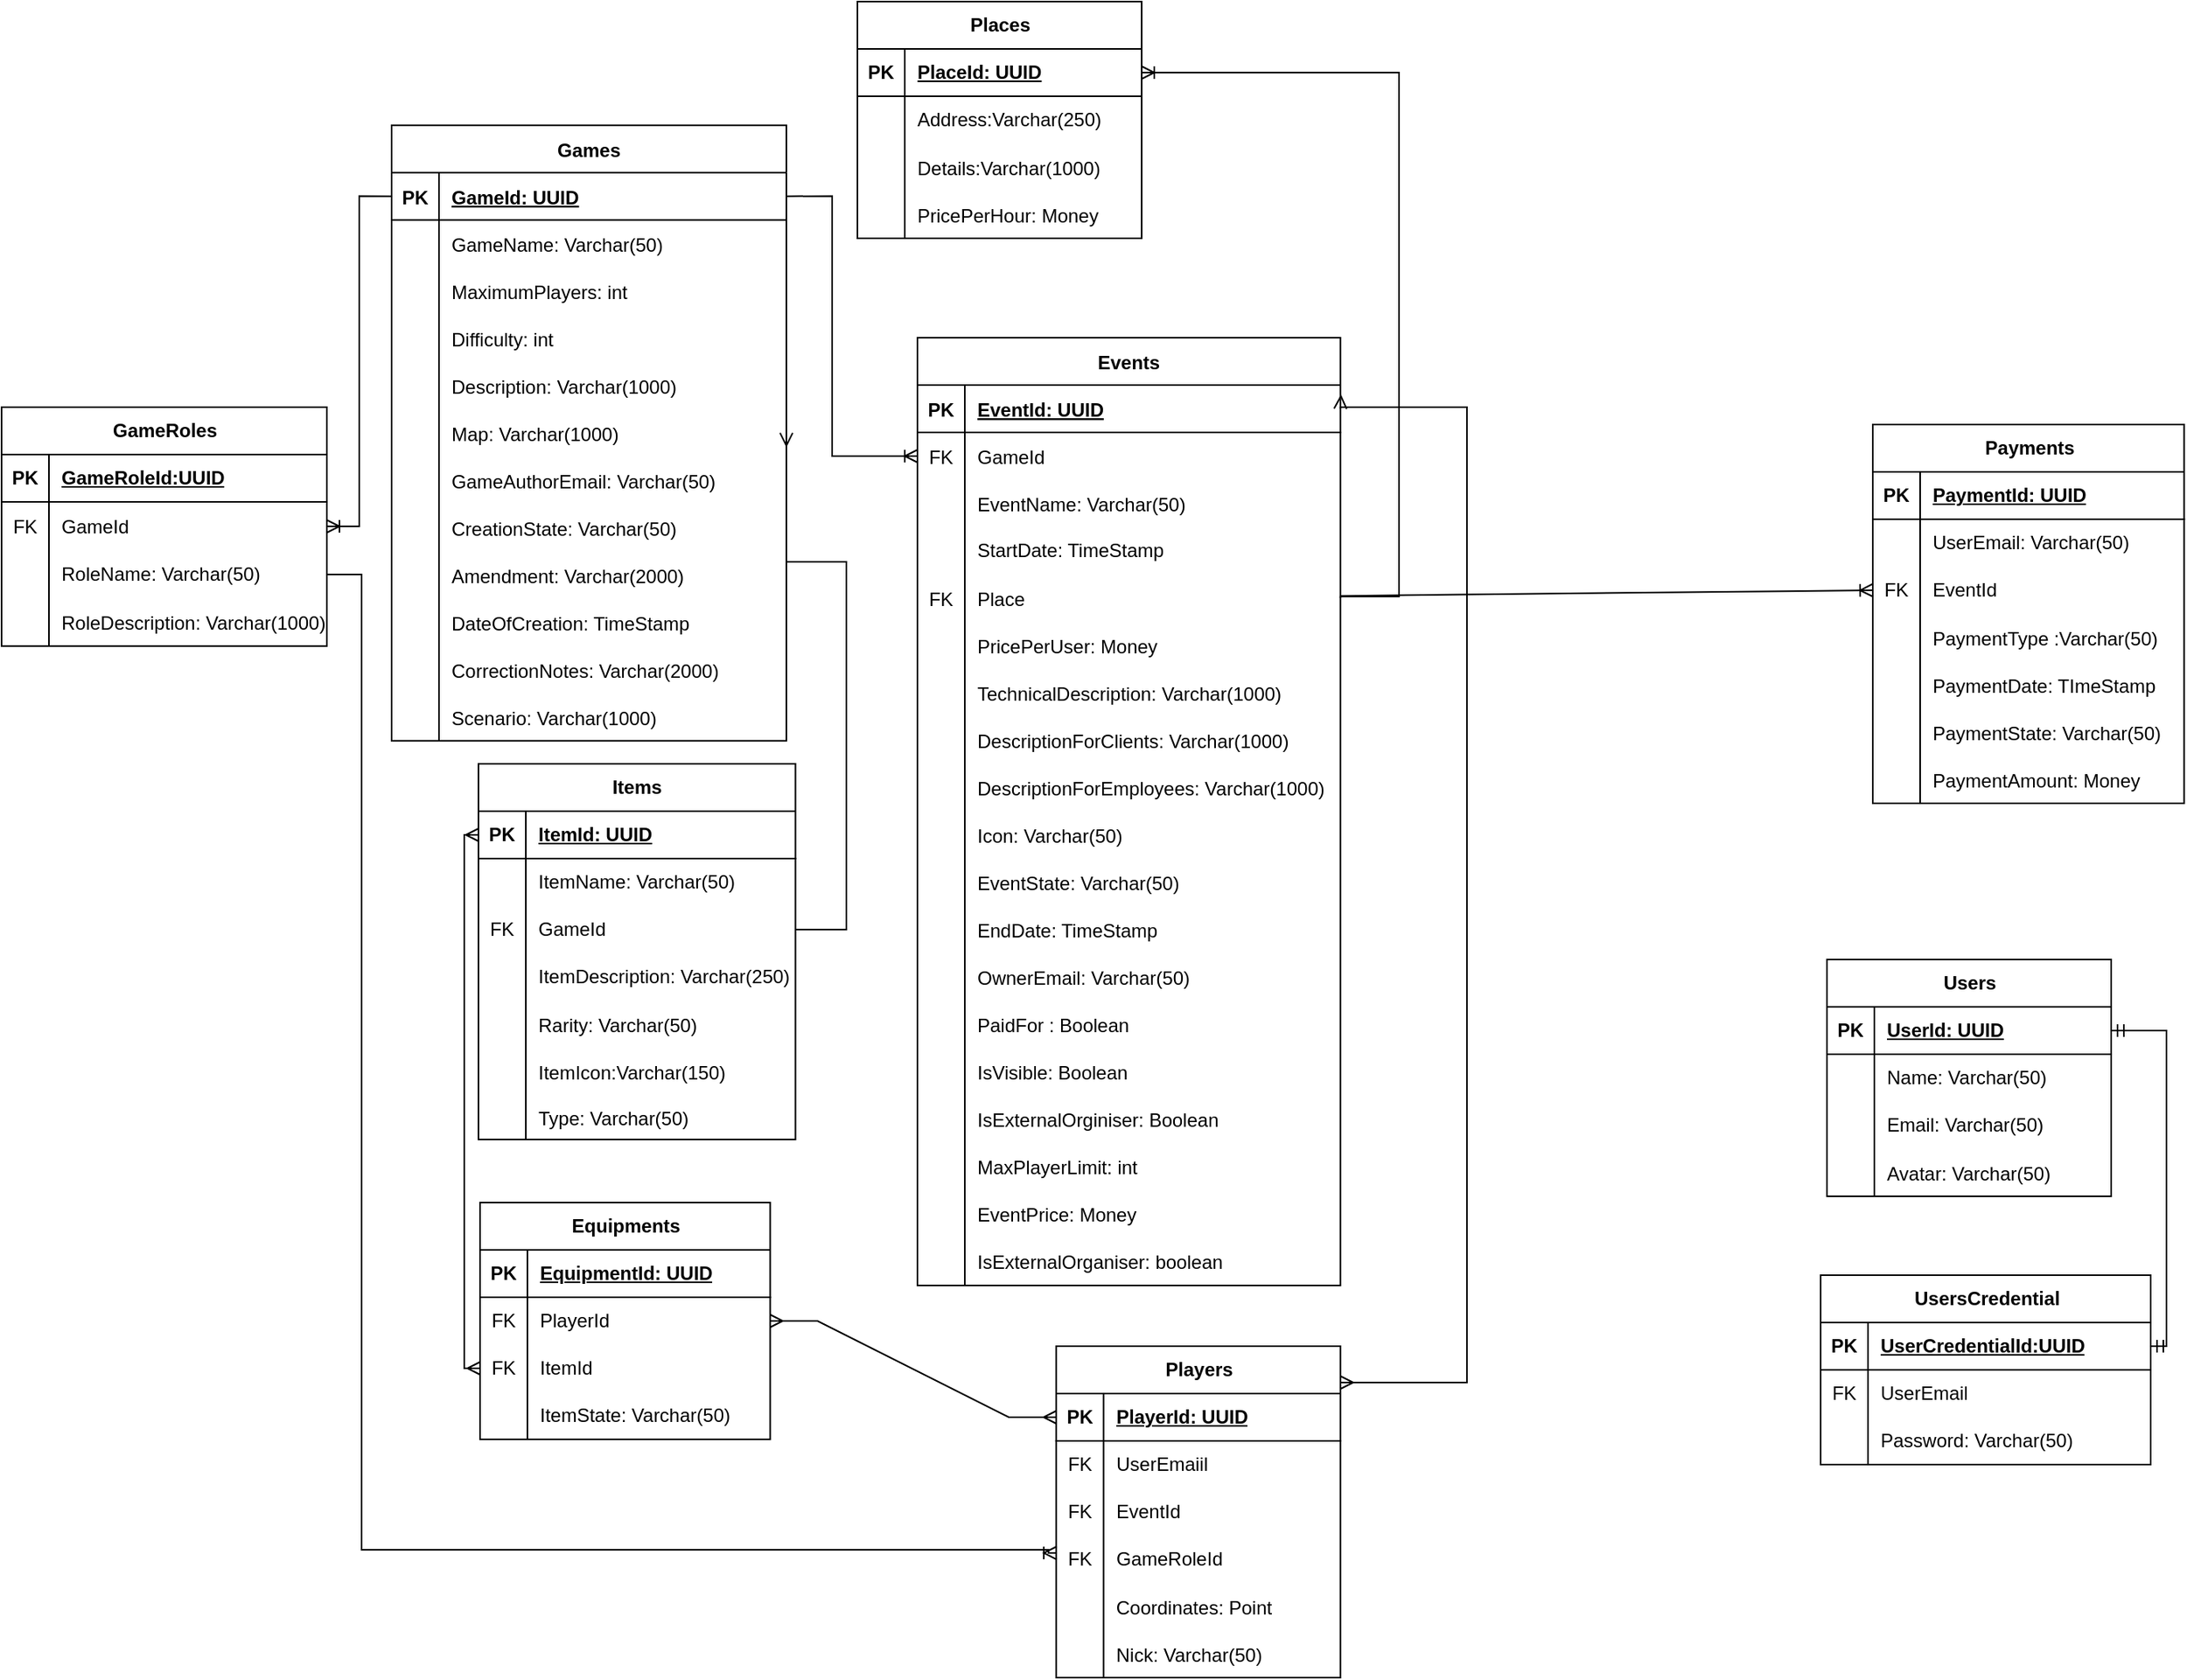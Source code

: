 <mxfile version="22.1.8" type="device">
  <diagram id="R2lEEEUBdFMjLlhIrx00" name="Page-1">
    <mxGraphModel dx="2033" dy="1158" grid="0" gridSize="10" guides="1" tooltips="1" connect="1" arrows="1" fold="1" page="0" pageScale="1" pageWidth="850" pageHeight="1100" math="0" shadow="0" extFonts="Permanent Marker^https://fonts.googleapis.com/css?family=Permanent+Marker">
      <root>
        <mxCell id="0" />
        <mxCell id="1" parent="0" />
        <mxCell id="C-vyLk0tnHw3VtMMgP7b-2" value="Events" style="shape=table;startSize=30;container=1;collapsible=1;childLayout=tableLayout;fixedRows=1;rowLines=0;fontStyle=1;align=center;resizeLast=1;" parent="1" vertex="1">
          <mxGeometry x="332" y="88" width="267.857" height="600.476" as="geometry" />
        </mxCell>
        <mxCell id="C-vyLk0tnHw3VtMMgP7b-3" value="" style="shape=partialRectangle;collapsible=0;dropTarget=0;pointerEvents=0;fillColor=none;points=[[0,0.5],[1,0.5]];portConstraint=eastwest;top=0;left=0;right=0;bottom=1;" parent="C-vyLk0tnHw3VtMMgP7b-2" vertex="1">
          <mxGeometry y="30" width="267.857" height="30" as="geometry" />
        </mxCell>
        <mxCell id="C-vyLk0tnHw3VtMMgP7b-4" value="PK" style="shape=partialRectangle;overflow=hidden;connectable=0;fillColor=none;top=0;left=0;bottom=0;right=0;fontStyle=1;" parent="C-vyLk0tnHw3VtMMgP7b-3" vertex="1">
          <mxGeometry width="30" height="30" as="geometry">
            <mxRectangle width="30" height="30" as="alternateBounds" />
          </mxGeometry>
        </mxCell>
        <mxCell id="C-vyLk0tnHw3VtMMgP7b-5" value="EventId: UUID" style="shape=partialRectangle;overflow=hidden;connectable=0;fillColor=none;top=0;left=0;bottom=0;right=0;align=left;spacingLeft=6;fontStyle=5;" parent="C-vyLk0tnHw3VtMMgP7b-3" vertex="1">
          <mxGeometry x="30" width="237.857" height="30" as="geometry">
            <mxRectangle width="237.857" height="30" as="alternateBounds" />
          </mxGeometry>
        </mxCell>
        <mxCell id="C-vyLk0tnHw3VtMMgP7b-6" value="" style="shape=partialRectangle;collapsible=0;dropTarget=0;pointerEvents=0;fillColor=none;points=[[0,0.5],[1,0.5]];portConstraint=eastwest;top=0;left=0;right=0;bottom=0;" parent="C-vyLk0tnHw3VtMMgP7b-2" vertex="1">
          <mxGeometry y="60" width="267.857" height="30" as="geometry" />
        </mxCell>
        <mxCell id="C-vyLk0tnHw3VtMMgP7b-7" value="FK" style="shape=partialRectangle;overflow=hidden;connectable=0;fillColor=none;top=0;left=0;bottom=0;right=0;" parent="C-vyLk0tnHw3VtMMgP7b-6" vertex="1">
          <mxGeometry width="30" height="30" as="geometry">
            <mxRectangle width="30" height="30" as="alternateBounds" />
          </mxGeometry>
        </mxCell>
        <mxCell id="C-vyLk0tnHw3VtMMgP7b-8" value="GameId" style="shape=partialRectangle;overflow=hidden;connectable=0;fillColor=none;top=0;left=0;bottom=0;right=0;align=left;spacingLeft=6;" parent="C-vyLk0tnHw3VtMMgP7b-6" vertex="1">
          <mxGeometry x="30" width="237.857" height="30" as="geometry">
            <mxRectangle width="237.857" height="30" as="alternateBounds" />
          </mxGeometry>
        </mxCell>
        <mxCell id="C-vyLk0tnHw3VtMMgP7b-9" value="" style="shape=partialRectangle;collapsible=0;dropTarget=0;pointerEvents=0;fillColor=none;points=[[0,0.5],[1,0.5]];portConstraint=eastwest;top=0;left=0;right=0;bottom=0;" parent="C-vyLk0tnHw3VtMMgP7b-2" vertex="1">
          <mxGeometry y="90" width="267.857" height="30" as="geometry" />
        </mxCell>
        <mxCell id="C-vyLk0tnHw3VtMMgP7b-10" value="" style="shape=partialRectangle;overflow=hidden;connectable=0;fillColor=none;top=0;left=0;bottom=0;right=0;" parent="C-vyLk0tnHw3VtMMgP7b-9" vertex="1">
          <mxGeometry width="30" height="30" as="geometry">
            <mxRectangle width="30" height="30" as="alternateBounds" />
          </mxGeometry>
        </mxCell>
        <mxCell id="C-vyLk0tnHw3VtMMgP7b-11" value="EventName: Varchar(50)" style="shape=partialRectangle;overflow=hidden;connectable=0;fillColor=none;top=0;left=0;bottom=0;right=0;align=left;spacingLeft=6;" parent="C-vyLk0tnHw3VtMMgP7b-9" vertex="1">
          <mxGeometry x="30" width="237.857" height="30" as="geometry">
            <mxRectangle width="237.857" height="30" as="alternateBounds" />
          </mxGeometry>
        </mxCell>
        <mxCell id="4wsXO7ddn7WPQWlqq9JL-10" value="" style="shape=tableRow;horizontal=0;startSize=0;swimlaneHead=0;swimlaneBody=0;fillColor=none;collapsible=0;dropTarget=0;points=[[0,0.5],[1,0.5]];portConstraint=eastwest;top=0;left=0;right=0;bottom=0;" parent="C-vyLk0tnHw3VtMMgP7b-2" vertex="1">
          <mxGeometry y="120" width="267.857" height="30" as="geometry" />
        </mxCell>
        <mxCell id="4wsXO7ddn7WPQWlqq9JL-11" value="" style="shape=partialRectangle;connectable=0;fillColor=none;top=0;left=0;bottom=0;right=0;fontStyle=0;overflow=hidden;whiteSpace=wrap;html=1;" parent="4wsXO7ddn7WPQWlqq9JL-10" vertex="1">
          <mxGeometry width="30" height="30" as="geometry">
            <mxRectangle width="30" height="30" as="alternateBounds" />
          </mxGeometry>
        </mxCell>
        <mxCell id="4wsXO7ddn7WPQWlqq9JL-12" value="StartDate: TimeStamp" style="shape=partialRectangle;connectable=0;fillColor=none;top=0;left=0;bottom=0;right=0;align=left;spacingLeft=6;fontStyle=0;overflow=hidden;whiteSpace=wrap;html=1;" parent="4wsXO7ddn7WPQWlqq9JL-10" vertex="1">
          <mxGeometry x="30" width="237.857" height="30" as="geometry">
            <mxRectangle width="237.857" height="30" as="alternateBounds" />
          </mxGeometry>
        </mxCell>
        <mxCell id="4wsXO7ddn7WPQWlqq9JL-21" value="" style="shape=tableRow;horizontal=0;startSize=0;swimlaneHead=0;swimlaneBody=0;fillColor=none;collapsible=0;dropTarget=0;points=[[0,0.5],[1,0.5]];portConstraint=eastwest;top=0;left=0;right=0;bottom=0;" parent="C-vyLk0tnHw3VtMMgP7b-2" vertex="1">
          <mxGeometry y="150" width="267.857" height="30" as="geometry" />
        </mxCell>
        <mxCell id="4wsXO7ddn7WPQWlqq9JL-22" value="FK" style="shape=partialRectangle;connectable=0;fillColor=none;top=0;left=0;bottom=0;right=0;editable=1;overflow=hidden;" parent="4wsXO7ddn7WPQWlqq9JL-21" vertex="1">
          <mxGeometry width="30" height="30" as="geometry">
            <mxRectangle width="30" height="30" as="alternateBounds" />
          </mxGeometry>
        </mxCell>
        <mxCell id="4wsXO7ddn7WPQWlqq9JL-23" value="Place" style="shape=partialRectangle;connectable=0;fillColor=none;top=0;left=0;bottom=0;right=0;align=left;spacingLeft=6;overflow=hidden;" parent="4wsXO7ddn7WPQWlqq9JL-21" vertex="1">
          <mxGeometry x="30" width="237.857" height="30" as="geometry">
            <mxRectangle width="237.857" height="30" as="alternateBounds" />
          </mxGeometry>
        </mxCell>
        <mxCell id="4wsXO7ddn7WPQWlqq9JL-25" value="" style="shape=tableRow;horizontal=0;startSize=0;swimlaneHead=0;swimlaneBody=0;fillColor=none;collapsible=0;dropTarget=0;points=[[0,0.5],[1,0.5]];portConstraint=eastwest;top=0;left=0;right=0;bottom=0;" parent="C-vyLk0tnHw3VtMMgP7b-2" vertex="1">
          <mxGeometry y="180" width="267.857" height="30" as="geometry" />
        </mxCell>
        <mxCell id="4wsXO7ddn7WPQWlqq9JL-26" value="" style="shape=partialRectangle;connectable=0;fillColor=none;top=0;left=0;bottom=0;right=0;editable=1;overflow=hidden;" parent="4wsXO7ddn7WPQWlqq9JL-25" vertex="1">
          <mxGeometry width="30" height="30" as="geometry">
            <mxRectangle width="30" height="30" as="alternateBounds" />
          </mxGeometry>
        </mxCell>
        <mxCell id="4wsXO7ddn7WPQWlqq9JL-27" value="PricePerUser: Money" style="shape=partialRectangle;connectable=0;fillColor=none;top=0;left=0;bottom=0;right=0;align=left;spacingLeft=6;overflow=hidden;" parent="4wsXO7ddn7WPQWlqq9JL-25" vertex="1">
          <mxGeometry x="30" width="237.857" height="30" as="geometry">
            <mxRectangle width="237.857" height="30" as="alternateBounds" />
          </mxGeometry>
        </mxCell>
        <mxCell id="4wsXO7ddn7WPQWlqq9JL-28" value="" style="shape=tableRow;horizontal=0;startSize=0;swimlaneHead=0;swimlaneBody=0;fillColor=none;collapsible=0;dropTarget=0;points=[[0,0.5],[1,0.5]];portConstraint=eastwest;top=0;left=0;right=0;bottom=0;" parent="C-vyLk0tnHw3VtMMgP7b-2" vertex="1">
          <mxGeometry y="210" width="267.857" height="30" as="geometry" />
        </mxCell>
        <mxCell id="4wsXO7ddn7WPQWlqq9JL-29" value="" style="shape=partialRectangle;connectable=0;fillColor=none;top=0;left=0;bottom=0;right=0;editable=1;overflow=hidden;" parent="4wsXO7ddn7WPQWlqq9JL-28" vertex="1">
          <mxGeometry width="30" height="30" as="geometry">
            <mxRectangle width="30" height="30" as="alternateBounds" />
          </mxGeometry>
        </mxCell>
        <mxCell id="4wsXO7ddn7WPQWlqq9JL-30" value="TechnicalDescription: Varchar(1000)" style="shape=partialRectangle;connectable=0;fillColor=none;top=0;left=0;bottom=0;right=0;align=left;spacingLeft=6;overflow=hidden;" parent="4wsXO7ddn7WPQWlqq9JL-28" vertex="1">
          <mxGeometry x="30" width="237.857" height="30" as="geometry">
            <mxRectangle width="237.857" height="30" as="alternateBounds" />
          </mxGeometry>
        </mxCell>
        <mxCell id="9Tws9IO79iOCBR9Tj7Y1-3" value="" style="shape=tableRow;horizontal=0;startSize=0;swimlaneHead=0;swimlaneBody=0;fillColor=none;collapsible=0;dropTarget=0;points=[[0,0.5],[1,0.5]];portConstraint=eastwest;top=0;left=0;right=0;bottom=0;" parent="C-vyLk0tnHw3VtMMgP7b-2" vertex="1">
          <mxGeometry y="240" width="267.857" height="30" as="geometry" />
        </mxCell>
        <mxCell id="9Tws9IO79iOCBR9Tj7Y1-4" value="" style="shape=partialRectangle;connectable=0;fillColor=none;top=0;left=0;bottom=0;right=0;editable=1;overflow=hidden;" parent="9Tws9IO79iOCBR9Tj7Y1-3" vertex="1">
          <mxGeometry width="30" height="30" as="geometry">
            <mxRectangle width="30" height="30" as="alternateBounds" />
          </mxGeometry>
        </mxCell>
        <mxCell id="9Tws9IO79iOCBR9Tj7Y1-5" value="DescriptionForClients: Varchar(1000)" style="shape=partialRectangle;connectable=0;fillColor=none;top=0;left=0;bottom=0;right=0;align=left;spacingLeft=6;overflow=hidden;" parent="9Tws9IO79iOCBR9Tj7Y1-3" vertex="1">
          <mxGeometry x="30" width="237.857" height="30" as="geometry">
            <mxRectangle width="237.857" height="30" as="alternateBounds" />
          </mxGeometry>
        </mxCell>
        <mxCell id="9Tws9IO79iOCBR9Tj7Y1-6" value="" style="shape=tableRow;horizontal=0;startSize=0;swimlaneHead=0;swimlaneBody=0;fillColor=none;collapsible=0;dropTarget=0;points=[[0,0.5],[1,0.5]];portConstraint=eastwest;top=0;left=0;right=0;bottom=0;" parent="C-vyLk0tnHw3VtMMgP7b-2" vertex="1">
          <mxGeometry y="270" width="267.857" height="30" as="geometry" />
        </mxCell>
        <mxCell id="9Tws9IO79iOCBR9Tj7Y1-7" value="" style="shape=partialRectangle;connectable=0;fillColor=none;top=0;left=0;bottom=0;right=0;editable=1;overflow=hidden;" parent="9Tws9IO79iOCBR9Tj7Y1-6" vertex="1">
          <mxGeometry width="30" height="30" as="geometry">
            <mxRectangle width="30" height="30" as="alternateBounds" />
          </mxGeometry>
        </mxCell>
        <mxCell id="9Tws9IO79iOCBR9Tj7Y1-8" value="DescriptionForEmployees: Varchar(1000)" style="shape=partialRectangle;connectable=0;fillColor=none;top=0;left=0;bottom=0;right=0;align=left;spacingLeft=6;overflow=hidden;" parent="9Tws9IO79iOCBR9Tj7Y1-6" vertex="1">
          <mxGeometry x="30" width="237.857" height="30" as="geometry">
            <mxRectangle width="237.857" height="30" as="alternateBounds" />
          </mxGeometry>
        </mxCell>
        <mxCell id="CWx529bwUQvuQtr-9syW-164" value="" style="shape=tableRow;horizontal=0;startSize=0;swimlaneHead=0;swimlaneBody=0;fillColor=none;collapsible=0;dropTarget=0;points=[[0,0.5],[1,0.5]];portConstraint=eastwest;top=0;left=0;right=0;bottom=0;" parent="C-vyLk0tnHw3VtMMgP7b-2" vertex="1">
          <mxGeometry y="300" width="267.857" height="30" as="geometry" />
        </mxCell>
        <mxCell id="CWx529bwUQvuQtr-9syW-165" value="" style="shape=partialRectangle;connectable=0;fillColor=none;top=0;left=0;bottom=0;right=0;editable=1;overflow=hidden;" parent="CWx529bwUQvuQtr-9syW-164" vertex="1">
          <mxGeometry width="30" height="30" as="geometry">
            <mxRectangle width="30" height="30" as="alternateBounds" />
          </mxGeometry>
        </mxCell>
        <mxCell id="CWx529bwUQvuQtr-9syW-166" value="Icon: Varchar(50)" style="shape=partialRectangle;connectable=0;fillColor=none;top=0;left=0;bottom=0;right=0;align=left;spacingLeft=6;overflow=hidden;" parent="CWx529bwUQvuQtr-9syW-164" vertex="1">
          <mxGeometry x="30" width="237.857" height="30" as="geometry">
            <mxRectangle width="237.857" height="30" as="alternateBounds" />
          </mxGeometry>
        </mxCell>
        <mxCell id="CWx529bwUQvuQtr-9syW-23" value="" style="shape=tableRow;horizontal=0;startSize=0;swimlaneHead=0;swimlaneBody=0;fillColor=none;collapsible=0;dropTarget=0;points=[[0,0.5],[1,0.5]];portConstraint=eastwest;top=0;left=0;right=0;bottom=0;" parent="C-vyLk0tnHw3VtMMgP7b-2" vertex="1">
          <mxGeometry y="330" width="267.857" height="30" as="geometry" />
        </mxCell>
        <mxCell id="CWx529bwUQvuQtr-9syW-24" value="" style="shape=partialRectangle;connectable=0;fillColor=none;top=0;left=0;bottom=0;right=0;editable=1;overflow=hidden;" parent="CWx529bwUQvuQtr-9syW-23" vertex="1">
          <mxGeometry width="30" height="30" as="geometry">
            <mxRectangle width="30" height="30" as="alternateBounds" />
          </mxGeometry>
        </mxCell>
        <mxCell id="CWx529bwUQvuQtr-9syW-25" value="EventState: Varchar(50)" style="shape=partialRectangle;connectable=0;fillColor=none;top=0;left=0;bottom=0;right=0;align=left;spacingLeft=6;overflow=hidden;" parent="CWx529bwUQvuQtr-9syW-23" vertex="1">
          <mxGeometry x="30" width="237.857" height="30" as="geometry">
            <mxRectangle width="237.857" height="30" as="alternateBounds" />
          </mxGeometry>
        </mxCell>
        <mxCell id="CWx529bwUQvuQtr-9syW-190" value="" style="shape=tableRow;horizontal=0;startSize=0;swimlaneHead=0;swimlaneBody=0;fillColor=none;collapsible=0;dropTarget=0;points=[[0,0.5],[1,0.5]];portConstraint=eastwest;top=0;left=0;right=0;bottom=0;" parent="C-vyLk0tnHw3VtMMgP7b-2" vertex="1">
          <mxGeometry y="360" width="267.857" height="30" as="geometry" />
        </mxCell>
        <mxCell id="CWx529bwUQvuQtr-9syW-191" value="" style="shape=partialRectangle;connectable=0;fillColor=none;top=0;left=0;bottom=0;right=0;editable=1;overflow=hidden;" parent="CWx529bwUQvuQtr-9syW-190" vertex="1">
          <mxGeometry width="30" height="30" as="geometry">
            <mxRectangle width="30" height="30" as="alternateBounds" />
          </mxGeometry>
        </mxCell>
        <mxCell id="CWx529bwUQvuQtr-9syW-192" value="EndDate: TimeStamp" style="shape=partialRectangle;connectable=0;fillColor=none;top=0;left=0;bottom=0;right=0;align=left;spacingLeft=6;overflow=hidden;" parent="CWx529bwUQvuQtr-9syW-190" vertex="1">
          <mxGeometry x="30" width="237.857" height="30" as="geometry">
            <mxRectangle width="237.857" height="30" as="alternateBounds" />
          </mxGeometry>
        </mxCell>
        <mxCell id="9Tws9IO79iOCBR9Tj7Y1-9" value="" style="shape=tableRow;horizontal=0;startSize=0;swimlaneHead=0;swimlaneBody=0;fillColor=none;collapsible=0;dropTarget=0;points=[[0,0.5],[1,0.5]];portConstraint=eastwest;top=0;left=0;right=0;bottom=0;" parent="C-vyLk0tnHw3VtMMgP7b-2" vertex="1">
          <mxGeometry y="390" width="267.857" height="30" as="geometry" />
        </mxCell>
        <mxCell id="9Tws9IO79iOCBR9Tj7Y1-10" value="" style="shape=partialRectangle;connectable=0;fillColor=none;top=0;left=0;bottom=0;right=0;editable=1;overflow=hidden;" parent="9Tws9IO79iOCBR9Tj7Y1-9" vertex="1">
          <mxGeometry width="30" height="30" as="geometry">
            <mxRectangle width="30" height="30" as="alternateBounds" />
          </mxGeometry>
        </mxCell>
        <mxCell id="9Tws9IO79iOCBR9Tj7Y1-11" value="OwnerEmail: Varchar(50)" style="shape=partialRectangle;connectable=0;fillColor=none;top=0;left=0;bottom=0;right=0;align=left;spacingLeft=6;overflow=hidden;" parent="9Tws9IO79iOCBR9Tj7Y1-9" vertex="1">
          <mxGeometry x="30" width="237.857" height="30" as="geometry">
            <mxRectangle width="237.857" height="30" as="alternateBounds" />
          </mxGeometry>
        </mxCell>
        <mxCell id="A7rGnYR7MRQ6kIk2kGhN-5" style="shape=tableRow;horizontal=0;startSize=0;swimlaneHead=0;swimlaneBody=0;fillColor=none;collapsible=0;dropTarget=0;points=[[0,0.5],[1,0.5]];portConstraint=eastwest;top=0;left=0;right=0;bottom=0;" parent="C-vyLk0tnHw3VtMMgP7b-2" vertex="1">
          <mxGeometry y="420" width="267.857" height="30" as="geometry" />
        </mxCell>
        <mxCell id="A7rGnYR7MRQ6kIk2kGhN-6" style="shape=partialRectangle;connectable=0;fillColor=none;top=0;left=0;bottom=0;right=0;editable=1;overflow=hidden;" parent="A7rGnYR7MRQ6kIk2kGhN-5" vertex="1">
          <mxGeometry width="30" height="30" as="geometry">
            <mxRectangle width="30" height="30" as="alternateBounds" />
          </mxGeometry>
        </mxCell>
        <mxCell id="A7rGnYR7MRQ6kIk2kGhN-7" value="PaidFor : Boolean" style="shape=partialRectangle;connectable=0;fillColor=none;top=0;left=0;bottom=0;right=0;align=left;spacingLeft=6;overflow=hidden;" parent="A7rGnYR7MRQ6kIk2kGhN-5" vertex="1">
          <mxGeometry x="30" width="237.857" height="30" as="geometry">
            <mxRectangle width="237.857" height="30" as="alternateBounds" />
          </mxGeometry>
        </mxCell>
        <mxCell id="XPzVo6sCSsLRnSMQqwxL-8" value="" style="shape=tableRow;horizontal=0;startSize=0;swimlaneHead=0;swimlaneBody=0;fillColor=none;collapsible=0;dropTarget=0;points=[[0,0.5],[1,0.5]];portConstraint=eastwest;top=0;left=0;right=0;bottom=0;" parent="C-vyLk0tnHw3VtMMgP7b-2" vertex="1">
          <mxGeometry y="450" width="267.857" height="30" as="geometry" />
        </mxCell>
        <mxCell id="XPzVo6sCSsLRnSMQqwxL-9" value="" style="shape=partialRectangle;connectable=0;fillColor=none;top=0;left=0;bottom=0;right=0;editable=1;overflow=hidden;" parent="XPzVo6sCSsLRnSMQqwxL-8" vertex="1">
          <mxGeometry width="30" height="30" as="geometry">
            <mxRectangle width="30" height="30" as="alternateBounds" />
          </mxGeometry>
        </mxCell>
        <mxCell id="XPzVo6sCSsLRnSMQqwxL-10" value="IsVisible: Boolean" style="shape=partialRectangle;connectable=0;fillColor=none;top=0;left=0;bottom=0;right=0;align=left;spacingLeft=6;overflow=hidden;" parent="XPzVo6sCSsLRnSMQqwxL-8" vertex="1">
          <mxGeometry x="30" width="237.857" height="30" as="geometry">
            <mxRectangle width="237.857" height="30" as="alternateBounds" />
          </mxGeometry>
        </mxCell>
        <mxCell id="XPzVo6sCSsLRnSMQqwxL-5" value="" style="shape=tableRow;horizontal=0;startSize=0;swimlaneHead=0;swimlaneBody=0;fillColor=none;collapsible=0;dropTarget=0;points=[[0,0.5],[1,0.5]];portConstraint=eastwest;top=0;left=0;right=0;bottom=0;" parent="C-vyLk0tnHw3VtMMgP7b-2" vertex="1">
          <mxGeometry y="480" width="267.857" height="30" as="geometry" />
        </mxCell>
        <mxCell id="XPzVo6sCSsLRnSMQqwxL-6" value="" style="shape=partialRectangle;connectable=0;fillColor=none;top=0;left=0;bottom=0;right=0;editable=1;overflow=hidden;" parent="XPzVo6sCSsLRnSMQqwxL-5" vertex="1">
          <mxGeometry width="30" height="30" as="geometry">
            <mxRectangle width="30" height="30" as="alternateBounds" />
          </mxGeometry>
        </mxCell>
        <mxCell id="XPzVo6sCSsLRnSMQqwxL-7" value="IsExternalOrginiser: Boolean" style="shape=partialRectangle;connectable=0;fillColor=none;top=0;left=0;bottom=0;right=0;align=left;spacingLeft=6;overflow=hidden;" parent="XPzVo6sCSsLRnSMQqwxL-5" vertex="1">
          <mxGeometry x="30" width="237.857" height="30" as="geometry">
            <mxRectangle width="237.857" height="30" as="alternateBounds" />
          </mxGeometry>
        </mxCell>
        <mxCell id="XPzVo6sCSsLRnSMQqwxL-2" value="" style="shape=tableRow;horizontal=0;startSize=0;swimlaneHead=0;swimlaneBody=0;fillColor=none;collapsible=0;dropTarget=0;points=[[0,0.5],[1,0.5]];portConstraint=eastwest;top=0;left=0;right=0;bottom=0;" parent="C-vyLk0tnHw3VtMMgP7b-2" vertex="1">
          <mxGeometry y="510" width="267.857" height="30" as="geometry" />
        </mxCell>
        <mxCell id="XPzVo6sCSsLRnSMQqwxL-3" value="" style="shape=partialRectangle;connectable=0;fillColor=none;top=0;left=0;bottom=0;right=0;editable=1;overflow=hidden;" parent="XPzVo6sCSsLRnSMQqwxL-2" vertex="1">
          <mxGeometry width="30" height="30" as="geometry">
            <mxRectangle width="30" height="30" as="alternateBounds" />
          </mxGeometry>
        </mxCell>
        <mxCell id="XPzVo6sCSsLRnSMQqwxL-4" value="MaxPlayerLimit: int" style="shape=partialRectangle;connectable=0;fillColor=none;top=0;left=0;bottom=0;right=0;align=left;spacingLeft=6;overflow=hidden;" parent="XPzVo6sCSsLRnSMQqwxL-2" vertex="1">
          <mxGeometry x="30" width="237.857" height="30" as="geometry">
            <mxRectangle width="237.857" height="30" as="alternateBounds" />
          </mxGeometry>
        </mxCell>
        <mxCell id="9Tws9IO79iOCBR9Tj7Y1-12" value="" style="shape=tableRow;horizontal=0;startSize=0;swimlaneHead=0;swimlaneBody=0;fillColor=none;collapsible=0;dropTarget=0;points=[[0,0.5],[1,0.5]];portConstraint=eastwest;top=0;left=0;right=0;bottom=0;" parent="C-vyLk0tnHw3VtMMgP7b-2" vertex="1">
          <mxGeometry y="540" width="267.857" height="30" as="geometry" />
        </mxCell>
        <mxCell id="9Tws9IO79iOCBR9Tj7Y1-13" value="" style="shape=partialRectangle;connectable=0;fillColor=none;top=0;left=0;bottom=0;right=0;editable=1;overflow=hidden;" parent="9Tws9IO79iOCBR9Tj7Y1-12" vertex="1">
          <mxGeometry width="30" height="30" as="geometry">
            <mxRectangle width="30" height="30" as="alternateBounds" />
          </mxGeometry>
        </mxCell>
        <mxCell id="9Tws9IO79iOCBR9Tj7Y1-14" value="EventPrice: Money" style="shape=partialRectangle;connectable=0;fillColor=none;top=0;left=0;bottom=0;right=0;align=left;spacingLeft=6;overflow=hidden;" parent="9Tws9IO79iOCBR9Tj7Y1-12" vertex="1">
          <mxGeometry x="30" width="237.857" height="30" as="geometry">
            <mxRectangle width="237.857" height="30" as="alternateBounds" />
          </mxGeometry>
        </mxCell>
        <mxCell id="SawxGzOYsBgWx7QVywLR-1" value="" style="shape=tableRow;horizontal=0;startSize=0;swimlaneHead=0;swimlaneBody=0;fillColor=none;collapsible=0;dropTarget=0;points=[[0,0.5],[1,0.5]];portConstraint=eastwest;top=0;left=0;right=0;bottom=0;" parent="C-vyLk0tnHw3VtMMgP7b-2" vertex="1">
          <mxGeometry y="570" width="267.857" height="30" as="geometry" />
        </mxCell>
        <mxCell id="SawxGzOYsBgWx7QVywLR-2" value="" style="shape=partialRectangle;connectable=0;fillColor=none;top=0;left=0;bottom=0;right=0;editable=1;overflow=hidden;" parent="SawxGzOYsBgWx7QVywLR-1" vertex="1">
          <mxGeometry width="30" height="30" as="geometry">
            <mxRectangle width="30" height="30" as="alternateBounds" />
          </mxGeometry>
        </mxCell>
        <mxCell id="SawxGzOYsBgWx7QVywLR-3" value="IsExternalOrganiser: boolean" style="shape=partialRectangle;connectable=0;fillColor=none;top=0;left=0;bottom=0;right=0;align=left;spacingLeft=6;overflow=hidden;" parent="SawxGzOYsBgWx7QVywLR-1" vertex="1">
          <mxGeometry x="30" width="237.857" height="30" as="geometry">
            <mxRectangle width="237.857" height="30" as="alternateBounds" />
          </mxGeometry>
        </mxCell>
        <mxCell id="C-vyLk0tnHw3VtMMgP7b-23" value="Games" style="shape=table;startSize=30;container=1;collapsible=1;childLayout=tableLayout;fixedRows=1;rowLines=0;fontStyle=1;align=center;resizeLast=1;" parent="1" vertex="1">
          <mxGeometry x="-1.0" y="-46.68" width="250" height="390" as="geometry" />
        </mxCell>
        <mxCell id="C-vyLk0tnHw3VtMMgP7b-24" value="" style="shape=partialRectangle;collapsible=0;dropTarget=0;pointerEvents=0;fillColor=none;points=[[0,0.5],[1,0.5]];portConstraint=eastwest;top=0;left=0;right=0;bottom=1;" parent="C-vyLk0tnHw3VtMMgP7b-23" vertex="1">
          <mxGeometry y="30" width="250" height="30" as="geometry" />
        </mxCell>
        <mxCell id="C-vyLk0tnHw3VtMMgP7b-25" value="PK" style="shape=partialRectangle;overflow=hidden;connectable=0;fillColor=none;top=0;left=0;bottom=0;right=0;fontStyle=1;" parent="C-vyLk0tnHw3VtMMgP7b-24" vertex="1">
          <mxGeometry width="30" height="30" as="geometry">
            <mxRectangle width="30" height="30" as="alternateBounds" />
          </mxGeometry>
        </mxCell>
        <mxCell id="C-vyLk0tnHw3VtMMgP7b-26" value="GameId: UUID" style="shape=partialRectangle;overflow=hidden;connectable=0;fillColor=none;top=0;left=0;bottom=0;right=0;align=left;spacingLeft=6;fontStyle=5;" parent="C-vyLk0tnHw3VtMMgP7b-24" vertex="1">
          <mxGeometry x="30" width="220" height="30" as="geometry">
            <mxRectangle width="220" height="30" as="alternateBounds" />
          </mxGeometry>
        </mxCell>
        <mxCell id="C-vyLk0tnHw3VtMMgP7b-27" value="" style="shape=partialRectangle;collapsible=0;dropTarget=0;pointerEvents=0;fillColor=none;points=[[0,0.5],[1,0.5]];portConstraint=eastwest;top=0;left=0;right=0;bottom=0;" parent="C-vyLk0tnHw3VtMMgP7b-23" vertex="1">
          <mxGeometry y="60" width="250" height="30" as="geometry" />
        </mxCell>
        <mxCell id="C-vyLk0tnHw3VtMMgP7b-28" value="" style="shape=partialRectangle;overflow=hidden;connectable=0;fillColor=none;top=0;left=0;bottom=0;right=0;" parent="C-vyLk0tnHw3VtMMgP7b-27" vertex="1">
          <mxGeometry width="30" height="30" as="geometry">
            <mxRectangle width="30" height="30" as="alternateBounds" />
          </mxGeometry>
        </mxCell>
        <mxCell id="C-vyLk0tnHw3VtMMgP7b-29" value="GameName: Varchar(50)" style="shape=partialRectangle;overflow=hidden;connectable=0;fillColor=none;top=0;left=0;bottom=0;right=0;align=left;spacingLeft=6;" parent="C-vyLk0tnHw3VtMMgP7b-27" vertex="1">
          <mxGeometry x="30" width="220" height="30" as="geometry">
            <mxRectangle width="220" height="30" as="alternateBounds" />
          </mxGeometry>
        </mxCell>
        <mxCell id="4wsXO7ddn7WPQWlqq9JL-40" value="" style="shape=tableRow;horizontal=0;startSize=0;swimlaneHead=0;swimlaneBody=0;fillColor=none;collapsible=0;dropTarget=0;points=[[0,0.5],[1,0.5]];portConstraint=eastwest;top=0;left=0;right=0;bottom=0;" parent="C-vyLk0tnHw3VtMMgP7b-23" vertex="1">
          <mxGeometry y="90" width="250" height="30" as="geometry" />
        </mxCell>
        <mxCell id="4wsXO7ddn7WPQWlqq9JL-41" value="" style="shape=partialRectangle;connectable=0;fillColor=none;top=0;left=0;bottom=0;right=0;editable=1;overflow=hidden;" parent="4wsXO7ddn7WPQWlqq9JL-40" vertex="1">
          <mxGeometry width="30" height="30" as="geometry">
            <mxRectangle width="30" height="30" as="alternateBounds" />
          </mxGeometry>
        </mxCell>
        <mxCell id="4wsXO7ddn7WPQWlqq9JL-42" value="MaximumPlayers: int" style="shape=partialRectangle;connectable=0;fillColor=none;top=0;left=0;bottom=0;right=0;align=left;spacingLeft=6;overflow=hidden;" parent="4wsXO7ddn7WPQWlqq9JL-40" vertex="1">
          <mxGeometry x="30" width="220" height="30" as="geometry">
            <mxRectangle width="220" height="30" as="alternateBounds" />
          </mxGeometry>
        </mxCell>
        <mxCell id="4wsXO7ddn7WPQWlqq9JL-47" value="" style="shape=tableRow;horizontal=0;startSize=0;swimlaneHead=0;swimlaneBody=0;fillColor=none;collapsible=0;dropTarget=0;points=[[0,0.5],[1,0.5]];portConstraint=eastwest;top=0;left=0;right=0;bottom=0;" parent="C-vyLk0tnHw3VtMMgP7b-23" vertex="1">
          <mxGeometry y="120" width="250" height="30" as="geometry" />
        </mxCell>
        <mxCell id="4wsXO7ddn7WPQWlqq9JL-48" value="" style="shape=partialRectangle;connectable=0;fillColor=none;top=0;left=0;bottom=0;right=0;editable=1;overflow=hidden;" parent="4wsXO7ddn7WPQWlqq9JL-47" vertex="1">
          <mxGeometry width="30" height="30" as="geometry">
            <mxRectangle width="30" height="30" as="alternateBounds" />
          </mxGeometry>
        </mxCell>
        <mxCell id="4wsXO7ddn7WPQWlqq9JL-49" value="Difficulty: int" style="shape=partialRectangle;connectable=0;fillColor=none;top=0;left=0;bottom=0;right=0;align=left;spacingLeft=6;overflow=hidden;" parent="4wsXO7ddn7WPQWlqq9JL-47" vertex="1">
          <mxGeometry x="30" width="220" height="30" as="geometry">
            <mxRectangle width="220" height="30" as="alternateBounds" />
          </mxGeometry>
        </mxCell>
        <mxCell id="4wsXO7ddn7WPQWlqq9JL-50" value="" style="shape=tableRow;horizontal=0;startSize=0;swimlaneHead=0;swimlaneBody=0;fillColor=none;collapsible=0;dropTarget=0;points=[[0,0.5],[1,0.5]];portConstraint=eastwest;top=0;left=0;right=0;bottom=0;" parent="C-vyLk0tnHw3VtMMgP7b-23" vertex="1">
          <mxGeometry y="150" width="250" height="30" as="geometry" />
        </mxCell>
        <mxCell id="4wsXO7ddn7WPQWlqq9JL-51" value="" style="shape=partialRectangle;connectable=0;fillColor=none;top=0;left=0;bottom=0;right=0;editable=1;overflow=hidden;" parent="4wsXO7ddn7WPQWlqq9JL-50" vertex="1">
          <mxGeometry width="30" height="30" as="geometry">
            <mxRectangle width="30" height="30" as="alternateBounds" />
          </mxGeometry>
        </mxCell>
        <mxCell id="4wsXO7ddn7WPQWlqq9JL-52" value="Description: Varchar(1000)" style="shape=partialRectangle;connectable=0;fillColor=none;top=0;left=0;bottom=0;right=0;align=left;spacingLeft=6;overflow=hidden;" parent="4wsXO7ddn7WPQWlqq9JL-50" vertex="1">
          <mxGeometry x="30" width="220" height="30" as="geometry">
            <mxRectangle width="220" height="30" as="alternateBounds" />
          </mxGeometry>
        </mxCell>
        <mxCell id="CWx529bwUQvuQtr-9syW-177" value="" style="shape=tableRow;horizontal=0;startSize=0;swimlaneHead=0;swimlaneBody=0;fillColor=none;collapsible=0;dropTarget=0;points=[[0,0.5],[1,0.5]];portConstraint=eastwest;top=0;left=0;right=0;bottom=0;" parent="C-vyLk0tnHw3VtMMgP7b-23" vertex="1">
          <mxGeometry y="180" width="250" height="30" as="geometry" />
        </mxCell>
        <mxCell id="CWx529bwUQvuQtr-9syW-178" value="" style="shape=partialRectangle;connectable=0;fillColor=none;top=0;left=0;bottom=0;right=0;editable=1;overflow=hidden;" parent="CWx529bwUQvuQtr-9syW-177" vertex="1">
          <mxGeometry width="30" height="30" as="geometry">
            <mxRectangle width="30" height="30" as="alternateBounds" />
          </mxGeometry>
        </mxCell>
        <mxCell id="CWx529bwUQvuQtr-9syW-179" value="Map: Varchar(1000)" style="shape=partialRectangle;connectable=0;fillColor=none;top=0;left=0;bottom=0;right=0;align=left;spacingLeft=6;overflow=hidden;" parent="CWx529bwUQvuQtr-9syW-177" vertex="1">
          <mxGeometry x="30" width="220" height="30" as="geometry">
            <mxRectangle width="220" height="30" as="alternateBounds" />
          </mxGeometry>
        </mxCell>
        <mxCell id="SawxGzOYsBgWx7QVywLR-7" value="" style="shape=tableRow;horizontal=0;startSize=0;swimlaneHead=0;swimlaneBody=0;fillColor=none;collapsible=0;dropTarget=0;points=[[0,0.5],[1,0.5]];portConstraint=eastwest;top=0;left=0;right=0;bottom=0;" parent="C-vyLk0tnHw3VtMMgP7b-23" vertex="1">
          <mxGeometry y="210" width="250" height="30" as="geometry" />
        </mxCell>
        <mxCell id="SawxGzOYsBgWx7QVywLR-8" value="" style="shape=partialRectangle;connectable=0;fillColor=none;top=0;left=0;bottom=0;right=0;editable=1;overflow=hidden;" parent="SawxGzOYsBgWx7QVywLR-7" vertex="1">
          <mxGeometry width="30" height="30" as="geometry">
            <mxRectangle width="30" height="30" as="alternateBounds" />
          </mxGeometry>
        </mxCell>
        <mxCell id="SawxGzOYsBgWx7QVywLR-9" value="GameAuthorEmail: Varchar(50)" style="shape=partialRectangle;connectable=0;fillColor=none;top=0;left=0;bottom=0;right=0;align=left;spacingLeft=6;overflow=hidden;" parent="SawxGzOYsBgWx7QVywLR-7" vertex="1">
          <mxGeometry x="30" width="220" height="30" as="geometry">
            <mxRectangle width="220" height="30" as="alternateBounds" />
          </mxGeometry>
        </mxCell>
        <mxCell id="iE6_MgdGiCYA7PbVcZzT-1" value="" style="shape=tableRow;horizontal=0;startSize=0;swimlaneHead=0;swimlaneBody=0;fillColor=none;collapsible=0;dropTarget=0;points=[[0,0.5],[1,0.5]];portConstraint=eastwest;top=0;left=0;right=0;bottom=0;" parent="C-vyLk0tnHw3VtMMgP7b-23" vertex="1">
          <mxGeometry y="240" width="250" height="30" as="geometry" />
        </mxCell>
        <mxCell id="iE6_MgdGiCYA7PbVcZzT-2" value="" style="shape=partialRectangle;connectable=0;fillColor=none;top=0;left=0;bottom=0;right=0;editable=1;overflow=hidden;" parent="iE6_MgdGiCYA7PbVcZzT-1" vertex="1">
          <mxGeometry width="30" height="30" as="geometry">
            <mxRectangle width="30" height="30" as="alternateBounds" />
          </mxGeometry>
        </mxCell>
        <mxCell id="iE6_MgdGiCYA7PbVcZzT-3" value="CreationState: Varchar(50)" style="shape=partialRectangle;connectable=0;fillColor=none;top=0;left=0;bottom=0;right=0;align=left;spacingLeft=6;overflow=hidden;" parent="iE6_MgdGiCYA7PbVcZzT-1" vertex="1">
          <mxGeometry x="30" width="220" height="30" as="geometry">
            <mxRectangle width="220" height="30" as="alternateBounds" />
          </mxGeometry>
        </mxCell>
        <mxCell id="SawxGzOYsBgWx7QVywLR-4" value="" style="shape=tableRow;horizontal=0;startSize=0;swimlaneHead=0;swimlaneBody=0;fillColor=none;collapsible=0;dropTarget=0;points=[[0,0.5],[1,0.5]];portConstraint=eastwest;top=0;left=0;right=0;bottom=0;" parent="C-vyLk0tnHw3VtMMgP7b-23" vertex="1">
          <mxGeometry y="270" width="250" height="30" as="geometry" />
        </mxCell>
        <mxCell id="SawxGzOYsBgWx7QVywLR-5" value="" style="shape=partialRectangle;connectable=0;fillColor=none;top=0;left=0;bottom=0;right=0;editable=1;overflow=hidden;" parent="SawxGzOYsBgWx7QVywLR-4" vertex="1">
          <mxGeometry width="30" height="30" as="geometry">
            <mxRectangle width="30" height="30" as="alternateBounds" />
          </mxGeometry>
        </mxCell>
        <mxCell id="SawxGzOYsBgWx7QVywLR-6" value="Amendment: Varchar(2000)" style="shape=partialRectangle;connectable=0;fillColor=none;top=0;left=0;bottom=0;right=0;align=left;spacingLeft=6;overflow=hidden;" parent="SawxGzOYsBgWx7QVywLR-4" vertex="1">
          <mxGeometry x="30" width="220" height="30" as="geometry">
            <mxRectangle width="220" height="30" as="alternateBounds" />
          </mxGeometry>
        </mxCell>
        <mxCell id="0tc2kIL7PNWzNkHxcIpt-4" value="" style="shape=tableRow;horizontal=0;startSize=0;swimlaneHead=0;swimlaneBody=0;fillColor=none;collapsible=0;dropTarget=0;points=[[0,0.5],[1,0.5]];portConstraint=eastwest;top=0;left=0;right=0;bottom=0;" vertex="1" parent="C-vyLk0tnHw3VtMMgP7b-23">
          <mxGeometry y="300" width="250" height="30" as="geometry" />
        </mxCell>
        <mxCell id="0tc2kIL7PNWzNkHxcIpt-5" value="" style="shape=partialRectangle;connectable=0;fillColor=none;top=0;left=0;bottom=0;right=0;editable=1;overflow=hidden;" vertex="1" parent="0tc2kIL7PNWzNkHxcIpt-4">
          <mxGeometry width="30" height="30" as="geometry">
            <mxRectangle width="30" height="30" as="alternateBounds" />
          </mxGeometry>
        </mxCell>
        <mxCell id="0tc2kIL7PNWzNkHxcIpt-6" value="DateOfCreation: TimeStamp" style="shape=partialRectangle;connectable=0;fillColor=none;top=0;left=0;bottom=0;right=0;align=left;spacingLeft=6;overflow=hidden;" vertex="1" parent="0tc2kIL7PNWzNkHxcIpt-4">
          <mxGeometry x="30" width="220" height="30" as="geometry">
            <mxRectangle width="220" height="30" as="alternateBounds" />
          </mxGeometry>
        </mxCell>
        <mxCell id="0tc2kIL7PNWzNkHxcIpt-1" value="" style="shape=tableRow;horizontal=0;startSize=0;swimlaneHead=0;swimlaneBody=0;fillColor=none;collapsible=0;dropTarget=0;points=[[0,0.5],[1,0.5]];portConstraint=eastwest;top=0;left=0;right=0;bottom=0;" vertex="1" parent="C-vyLk0tnHw3VtMMgP7b-23">
          <mxGeometry y="330" width="250" height="30" as="geometry" />
        </mxCell>
        <mxCell id="0tc2kIL7PNWzNkHxcIpt-2" value="" style="shape=partialRectangle;connectable=0;fillColor=none;top=0;left=0;bottom=0;right=0;editable=1;overflow=hidden;" vertex="1" parent="0tc2kIL7PNWzNkHxcIpt-1">
          <mxGeometry width="30" height="30" as="geometry">
            <mxRectangle width="30" height="30" as="alternateBounds" />
          </mxGeometry>
        </mxCell>
        <mxCell id="0tc2kIL7PNWzNkHxcIpt-3" value="CorrectionNotes: Varchar(2000)" style="shape=partialRectangle;connectable=0;fillColor=none;top=0;left=0;bottom=0;right=0;align=left;spacingLeft=6;overflow=hidden;" vertex="1" parent="0tc2kIL7PNWzNkHxcIpt-1">
          <mxGeometry x="30" width="220" height="30" as="geometry">
            <mxRectangle width="220" height="30" as="alternateBounds" />
          </mxGeometry>
        </mxCell>
        <mxCell id="4wsXO7ddn7WPQWlqq9JL-53" value="" style="shape=tableRow;horizontal=0;startSize=0;swimlaneHead=0;swimlaneBody=0;fillColor=none;collapsible=0;dropTarget=0;points=[[0,0.5],[1,0.5]];portConstraint=eastwest;top=0;left=0;right=0;bottom=0;" parent="C-vyLk0tnHw3VtMMgP7b-23" vertex="1">
          <mxGeometry y="360" width="250" height="30" as="geometry" />
        </mxCell>
        <mxCell id="4wsXO7ddn7WPQWlqq9JL-54" value="" style="shape=partialRectangle;connectable=0;fillColor=none;top=0;left=0;bottom=0;right=0;editable=1;overflow=hidden;" parent="4wsXO7ddn7WPQWlqq9JL-53" vertex="1">
          <mxGeometry width="30" height="30" as="geometry">
            <mxRectangle width="30" height="30" as="alternateBounds" />
          </mxGeometry>
        </mxCell>
        <mxCell id="4wsXO7ddn7WPQWlqq9JL-55" value="Scenario: Varchar(1000)" style="shape=partialRectangle;connectable=0;fillColor=none;top=0;left=0;bottom=0;right=0;align=left;spacingLeft=6;overflow=hidden;" parent="4wsXO7ddn7WPQWlqq9JL-53" vertex="1">
          <mxGeometry x="30" width="220" height="30" as="geometry">
            <mxRectangle width="220" height="30" as="alternateBounds" />
          </mxGeometry>
        </mxCell>
        <mxCell id="CWx529bwUQvuQtr-9syW-5" value="Places" style="shape=table;startSize=30;container=1;collapsible=1;childLayout=tableLayout;fixedRows=1;rowLines=0;fontStyle=1;align=center;resizeLast=1;html=1;" parent="1" vertex="1">
          <mxGeometry x="294" y="-125" width="180" height="150" as="geometry" />
        </mxCell>
        <mxCell id="CWx529bwUQvuQtr-9syW-6" value="" style="shape=tableRow;horizontal=0;startSize=0;swimlaneHead=0;swimlaneBody=0;fillColor=none;collapsible=0;dropTarget=0;points=[[0,0.5],[1,0.5]];portConstraint=eastwest;top=0;left=0;right=0;bottom=1;" parent="CWx529bwUQvuQtr-9syW-5" vertex="1">
          <mxGeometry y="30" width="180" height="30" as="geometry" />
        </mxCell>
        <mxCell id="CWx529bwUQvuQtr-9syW-7" value="PK" style="shape=partialRectangle;connectable=0;fillColor=none;top=0;left=0;bottom=0;right=0;fontStyle=1;overflow=hidden;whiteSpace=wrap;html=1;" parent="CWx529bwUQvuQtr-9syW-6" vertex="1">
          <mxGeometry width="30" height="30" as="geometry">
            <mxRectangle width="30" height="30" as="alternateBounds" />
          </mxGeometry>
        </mxCell>
        <mxCell id="CWx529bwUQvuQtr-9syW-8" value="PlaceId: UUID" style="shape=partialRectangle;connectable=0;fillColor=none;top=0;left=0;bottom=0;right=0;align=left;spacingLeft=6;fontStyle=5;overflow=hidden;whiteSpace=wrap;html=1;" parent="CWx529bwUQvuQtr-9syW-6" vertex="1">
          <mxGeometry x="30" width="150" height="30" as="geometry">
            <mxRectangle width="150" height="30" as="alternateBounds" />
          </mxGeometry>
        </mxCell>
        <mxCell id="CWx529bwUQvuQtr-9syW-9" value="" style="shape=tableRow;horizontal=0;startSize=0;swimlaneHead=0;swimlaneBody=0;fillColor=none;collapsible=0;dropTarget=0;points=[[0,0.5],[1,0.5]];portConstraint=eastwest;top=0;left=0;right=0;bottom=0;" parent="CWx529bwUQvuQtr-9syW-5" vertex="1">
          <mxGeometry y="60" width="180" height="30" as="geometry" />
        </mxCell>
        <mxCell id="CWx529bwUQvuQtr-9syW-10" value="" style="shape=partialRectangle;connectable=0;fillColor=none;top=0;left=0;bottom=0;right=0;editable=1;overflow=hidden;whiteSpace=wrap;html=1;" parent="CWx529bwUQvuQtr-9syW-9" vertex="1">
          <mxGeometry width="30" height="30" as="geometry">
            <mxRectangle width="30" height="30" as="alternateBounds" />
          </mxGeometry>
        </mxCell>
        <mxCell id="CWx529bwUQvuQtr-9syW-11" value="Address:Varchar(250)" style="shape=partialRectangle;connectable=0;fillColor=none;top=0;left=0;bottom=0;right=0;align=left;spacingLeft=6;overflow=hidden;whiteSpace=wrap;html=1;" parent="CWx529bwUQvuQtr-9syW-9" vertex="1">
          <mxGeometry x="30" width="150" height="30" as="geometry">
            <mxRectangle width="150" height="30" as="alternateBounds" />
          </mxGeometry>
        </mxCell>
        <mxCell id="CWx529bwUQvuQtr-9syW-158" value="" style="shape=tableRow;horizontal=0;startSize=0;swimlaneHead=0;swimlaneBody=0;fillColor=none;collapsible=0;dropTarget=0;points=[[0,0.5],[1,0.5]];portConstraint=eastwest;top=0;left=0;right=0;bottom=0;" parent="CWx529bwUQvuQtr-9syW-5" vertex="1">
          <mxGeometry y="90" width="180" height="30" as="geometry" />
        </mxCell>
        <mxCell id="CWx529bwUQvuQtr-9syW-159" value="" style="shape=partialRectangle;connectable=0;fillColor=none;top=0;left=0;bottom=0;right=0;editable=1;overflow=hidden;" parent="CWx529bwUQvuQtr-9syW-158" vertex="1">
          <mxGeometry width="30" height="30" as="geometry">
            <mxRectangle width="30" height="30" as="alternateBounds" />
          </mxGeometry>
        </mxCell>
        <mxCell id="CWx529bwUQvuQtr-9syW-160" value="Details:Varchar(1000)" style="shape=partialRectangle;connectable=0;fillColor=none;top=0;left=0;bottom=0;right=0;align=left;spacingLeft=6;overflow=hidden;" parent="CWx529bwUQvuQtr-9syW-158" vertex="1">
          <mxGeometry x="30" width="150" height="30" as="geometry">
            <mxRectangle width="150" height="30" as="alternateBounds" />
          </mxGeometry>
        </mxCell>
        <mxCell id="A7rGnYR7MRQ6kIk2kGhN-2" style="shape=tableRow;horizontal=0;startSize=0;swimlaneHead=0;swimlaneBody=0;fillColor=none;collapsible=0;dropTarget=0;points=[[0,0.5],[1,0.5]];portConstraint=eastwest;top=0;left=0;right=0;bottom=0;" parent="CWx529bwUQvuQtr-9syW-5" vertex="1">
          <mxGeometry y="120" width="180" height="30" as="geometry" />
        </mxCell>
        <mxCell id="A7rGnYR7MRQ6kIk2kGhN-3" style="shape=partialRectangle;connectable=0;fillColor=none;top=0;left=0;bottom=0;right=0;editable=1;overflow=hidden;" parent="A7rGnYR7MRQ6kIk2kGhN-2" vertex="1">
          <mxGeometry width="30" height="30" as="geometry">
            <mxRectangle width="30" height="30" as="alternateBounds" />
          </mxGeometry>
        </mxCell>
        <mxCell id="A7rGnYR7MRQ6kIk2kGhN-4" value="PricePerHour: Money" style="shape=partialRectangle;connectable=0;fillColor=none;top=0;left=0;bottom=0;right=0;align=left;spacingLeft=6;overflow=hidden;" parent="A7rGnYR7MRQ6kIk2kGhN-2" vertex="1">
          <mxGeometry x="30" width="150" height="30" as="geometry">
            <mxRectangle width="150" height="30" as="alternateBounds" />
          </mxGeometry>
        </mxCell>
        <mxCell id="CWx529bwUQvuQtr-9syW-29" value="Users" style="shape=table;startSize=30;container=1;collapsible=1;childLayout=tableLayout;fixedRows=1;rowLines=0;fontStyle=1;align=center;resizeLast=1;html=1;" parent="1" vertex="1">
          <mxGeometry x="908" y="482" width="180" height="150" as="geometry" />
        </mxCell>
        <mxCell id="CWx529bwUQvuQtr-9syW-30" value="" style="shape=tableRow;horizontal=0;startSize=0;swimlaneHead=0;swimlaneBody=0;fillColor=none;collapsible=0;dropTarget=0;points=[[0,0.5],[1,0.5]];portConstraint=eastwest;top=0;left=0;right=0;bottom=1;" parent="CWx529bwUQvuQtr-9syW-29" vertex="1">
          <mxGeometry y="30" width="180" height="30" as="geometry" />
        </mxCell>
        <mxCell id="CWx529bwUQvuQtr-9syW-31" value="PK" style="shape=partialRectangle;connectable=0;fillColor=none;top=0;left=0;bottom=0;right=0;fontStyle=1;overflow=hidden;whiteSpace=wrap;html=1;" parent="CWx529bwUQvuQtr-9syW-30" vertex="1">
          <mxGeometry width="30" height="30" as="geometry">
            <mxRectangle width="30" height="30" as="alternateBounds" />
          </mxGeometry>
        </mxCell>
        <mxCell id="CWx529bwUQvuQtr-9syW-32" value="UserId: UUID" style="shape=partialRectangle;connectable=0;fillColor=none;top=0;left=0;bottom=0;right=0;align=left;spacingLeft=6;fontStyle=5;overflow=hidden;whiteSpace=wrap;html=1;" parent="CWx529bwUQvuQtr-9syW-30" vertex="1">
          <mxGeometry x="30" width="150" height="30" as="geometry">
            <mxRectangle width="150" height="30" as="alternateBounds" />
          </mxGeometry>
        </mxCell>
        <mxCell id="CWx529bwUQvuQtr-9syW-33" value="" style="shape=tableRow;horizontal=0;startSize=0;swimlaneHead=0;swimlaneBody=0;fillColor=none;collapsible=0;dropTarget=0;points=[[0,0.5],[1,0.5]];portConstraint=eastwest;top=0;left=0;right=0;bottom=0;" parent="CWx529bwUQvuQtr-9syW-29" vertex="1">
          <mxGeometry y="60" width="180" height="30" as="geometry" />
        </mxCell>
        <mxCell id="CWx529bwUQvuQtr-9syW-34" value="" style="shape=partialRectangle;connectable=0;fillColor=none;top=0;left=0;bottom=0;right=0;editable=1;overflow=hidden;whiteSpace=wrap;html=1;" parent="CWx529bwUQvuQtr-9syW-33" vertex="1">
          <mxGeometry width="30" height="30" as="geometry">
            <mxRectangle width="30" height="30" as="alternateBounds" />
          </mxGeometry>
        </mxCell>
        <mxCell id="CWx529bwUQvuQtr-9syW-35" value="Name: Varchar(50)" style="shape=partialRectangle;connectable=0;fillColor=none;top=0;left=0;bottom=0;right=0;align=left;spacingLeft=6;overflow=hidden;whiteSpace=wrap;html=1;" parent="CWx529bwUQvuQtr-9syW-33" vertex="1">
          <mxGeometry x="30" width="150" height="30" as="geometry">
            <mxRectangle width="150" height="30" as="alternateBounds" />
          </mxGeometry>
        </mxCell>
        <mxCell id="CWx529bwUQvuQtr-9syW-36" value="" style="shape=tableRow;horizontal=0;startSize=0;swimlaneHead=0;swimlaneBody=0;fillColor=none;collapsible=0;dropTarget=0;points=[[0,0.5],[1,0.5]];portConstraint=eastwest;top=0;left=0;right=0;bottom=0;" parent="CWx529bwUQvuQtr-9syW-29" vertex="1">
          <mxGeometry y="90" width="180" height="30" as="geometry" />
        </mxCell>
        <mxCell id="CWx529bwUQvuQtr-9syW-37" value="" style="shape=partialRectangle;connectable=0;fillColor=none;top=0;left=0;bottom=0;right=0;editable=1;overflow=hidden;whiteSpace=wrap;html=1;" parent="CWx529bwUQvuQtr-9syW-36" vertex="1">
          <mxGeometry width="30" height="30" as="geometry">
            <mxRectangle width="30" height="30" as="alternateBounds" />
          </mxGeometry>
        </mxCell>
        <mxCell id="CWx529bwUQvuQtr-9syW-38" value="Email: Varchar(50)" style="shape=partialRectangle;connectable=0;fillColor=none;top=0;left=0;bottom=0;right=0;align=left;spacingLeft=6;overflow=hidden;whiteSpace=wrap;html=1;" parent="CWx529bwUQvuQtr-9syW-36" vertex="1">
          <mxGeometry x="30" width="150" height="30" as="geometry">
            <mxRectangle width="150" height="30" as="alternateBounds" />
          </mxGeometry>
        </mxCell>
        <mxCell id="CWx529bwUQvuQtr-9syW-167" value="" style="shape=tableRow;horizontal=0;startSize=0;swimlaneHead=0;swimlaneBody=0;fillColor=none;collapsible=0;dropTarget=0;points=[[0,0.5],[1,0.5]];portConstraint=eastwest;top=0;left=0;right=0;bottom=0;" parent="CWx529bwUQvuQtr-9syW-29" vertex="1">
          <mxGeometry y="120" width="180" height="30" as="geometry" />
        </mxCell>
        <mxCell id="CWx529bwUQvuQtr-9syW-168" value="" style="shape=partialRectangle;connectable=0;fillColor=none;top=0;left=0;bottom=0;right=0;editable=1;overflow=hidden;" parent="CWx529bwUQvuQtr-9syW-167" vertex="1">
          <mxGeometry width="30" height="30" as="geometry">
            <mxRectangle width="30" height="30" as="alternateBounds" />
          </mxGeometry>
        </mxCell>
        <mxCell id="CWx529bwUQvuQtr-9syW-169" value="Avatar: Varchar(50)" style="shape=partialRectangle;connectable=0;fillColor=none;top=0;left=0;bottom=0;right=0;align=left;spacingLeft=6;overflow=hidden;" parent="CWx529bwUQvuQtr-9syW-167" vertex="1">
          <mxGeometry x="30" width="150" height="30" as="geometry">
            <mxRectangle width="150" height="30" as="alternateBounds" />
          </mxGeometry>
        </mxCell>
        <mxCell id="CWx529bwUQvuQtr-9syW-68" value="GameRoles" style="shape=table;startSize=30;container=1;collapsible=1;childLayout=tableLayout;fixedRows=1;rowLines=0;fontStyle=1;align=center;resizeLast=1;html=1;" parent="1" vertex="1">
          <mxGeometry x="-248" y="132" width="205.976" height="151.319" as="geometry" />
        </mxCell>
        <mxCell id="CWx529bwUQvuQtr-9syW-69" value="" style="shape=tableRow;horizontal=0;startSize=0;swimlaneHead=0;swimlaneBody=0;fillColor=none;collapsible=0;dropTarget=0;points=[[0,0.5],[1,0.5]];portConstraint=eastwest;top=0;left=0;right=0;bottom=1;" parent="CWx529bwUQvuQtr-9syW-68" vertex="1">
          <mxGeometry y="30" width="205.976" height="30" as="geometry" />
        </mxCell>
        <mxCell id="CWx529bwUQvuQtr-9syW-70" value="PK" style="shape=partialRectangle;connectable=0;fillColor=none;top=0;left=0;bottom=0;right=0;fontStyle=1;overflow=hidden;whiteSpace=wrap;html=1;" parent="CWx529bwUQvuQtr-9syW-69" vertex="1">
          <mxGeometry width="30" height="30" as="geometry">
            <mxRectangle width="30" height="30" as="alternateBounds" />
          </mxGeometry>
        </mxCell>
        <mxCell id="CWx529bwUQvuQtr-9syW-71" value="GameRoleId:UUID" style="shape=partialRectangle;connectable=0;fillColor=none;top=0;left=0;bottom=0;right=0;align=left;spacingLeft=6;fontStyle=5;overflow=hidden;whiteSpace=wrap;html=1;" parent="CWx529bwUQvuQtr-9syW-69" vertex="1">
          <mxGeometry x="30" width="175.976" height="30" as="geometry">
            <mxRectangle width="175.976" height="30" as="alternateBounds" />
          </mxGeometry>
        </mxCell>
        <mxCell id="CWx529bwUQvuQtr-9syW-72" value="" style="shape=tableRow;horizontal=0;startSize=0;swimlaneHead=0;swimlaneBody=0;fillColor=none;collapsible=0;dropTarget=0;points=[[0,0.5],[1,0.5]];portConstraint=eastwest;top=0;left=0;right=0;bottom=0;" parent="CWx529bwUQvuQtr-9syW-68" vertex="1">
          <mxGeometry y="60" width="205.976" height="31" as="geometry" />
        </mxCell>
        <mxCell id="CWx529bwUQvuQtr-9syW-73" value="FK" style="shape=partialRectangle;connectable=0;fillColor=none;top=0;left=0;bottom=0;right=0;editable=1;overflow=hidden;whiteSpace=wrap;html=1;" parent="CWx529bwUQvuQtr-9syW-72" vertex="1">
          <mxGeometry width="30" height="31" as="geometry">
            <mxRectangle width="30" height="31" as="alternateBounds" />
          </mxGeometry>
        </mxCell>
        <mxCell id="CWx529bwUQvuQtr-9syW-74" value="GameId" style="shape=partialRectangle;connectable=0;fillColor=none;top=0;left=0;bottom=0;right=0;align=left;spacingLeft=6;overflow=hidden;whiteSpace=wrap;html=1;" parent="CWx529bwUQvuQtr-9syW-72" vertex="1">
          <mxGeometry x="30" width="175.976" height="31" as="geometry">
            <mxRectangle width="175.976" height="31" as="alternateBounds" />
          </mxGeometry>
        </mxCell>
        <mxCell id="CWx529bwUQvuQtr-9syW-75" value="" style="shape=tableRow;horizontal=0;startSize=0;swimlaneHead=0;swimlaneBody=0;fillColor=none;collapsible=0;dropTarget=0;points=[[0,0.5],[1,0.5]];portConstraint=eastwest;top=0;left=0;right=0;bottom=0;" parent="CWx529bwUQvuQtr-9syW-68" vertex="1">
          <mxGeometry y="91" width="205.976" height="30" as="geometry" />
        </mxCell>
        <mxCell id="CWx529bwUQvuQtr-9syW-76" value="" style="shape=partialRectangle;connectable=0;fillColor=none;top=0;left=0;bottom=0;right=0;editable=1;overflow=hidden;whiteSpace=wrap;html=1;" parent="CWx529bwUQvuQtr-9syW-75" vertex="1">
          <mxGeometry width="30" height="30" as="geometry">
            <mxRectangle width="30" height="30" as="alternateBounds" />
          </mxGeometry>
        </mxCell>
        <mxCell id="CWx529bwUQvuQtr-9syW-77" value="RoleName: Varchar(50)" style="shape=partialRectangle;connectable=0;fillColor=none;top=0;left=0;bottom=0;right=0;align=left;spacingLeft=6;overflow=hidden;whiteSpace=wrap;html=1;" parent="CWx529bwUQvuQtr-9syW-75" vertex="1">
          <mxGeometry x="30" width="175.976" height="30" as="geometry">
            <mxRectangle width="175.976" height="30" as="alternateBounds" />
          </mxGeometry>
        </mxCell>
        <mxCell id="CWx529bwUQvuQtr-9syW-161" value="" style="shape=tableRow;horizontal=0;startSize=0;swimlaneHead=0;swimlaneBody=0;fillColor=none;collapsible=0;dropTarget=0;points=[[0,0.5],[1,0.5]];portConstraint=eastwest;top=0;left=0;right=0;bottom=0;" parent="CWx529bwUQvuQtr-9syW-68" vertex="1">
          <mxGeometry y="121" width="205.976" height="30" as="geometry" />
        </mxCell>
        <mxCell id="CWx529bwUQvuQtr-9syW-162" value="" style="shape=partialRectangle;connectable=0;fillColor=none;top=0;left=0;bottom=0;right=0;editable=1;overflow=hidden;" parent="CWx529bwUQvuQtr-9syW-161" vertex="1">
          <mxGeometry width="30" height="30" as="geometry">
            <mxRectangle width="30" height="30" as="alternateBounds" />
          </mxGeometry>
        </mxCell>
        <mxCell id="CWx529bwUQvuQtr-9syW-163" value="RoleDescription: Varchar(1000)" style="shape=partialRectangle;connectable=0;fillColor=none;top=0;left=0;bottom=0;right=0;align=left;spacingLeft=6;overflow=hidden;" parent="CWx529bwUQvuQtr-9syW-161" vertex="1">
          <mxGeometry x="30" width="175.976" height="30" as="geometry">
            <mxRectangle width="175.976" height="30" as="alternateBounds" />
          </mxGeometry>
        </mxCell>
        <mxCell id="CWx529bwUQvuQtr-9syW-81" value="Players" style="shape=table;startSize=30;container=1;collapsible=1;childLayout=tableLayout;fixedRows=1;rowLines=0;fontStyle=1;align=center;resizeLast=1;html=1;" parent="1" vertex="1">
          <mxGeometry x="419.86" y="727" width="180" height="210" as="geometry" />
        </mxCell>
        <mxCell id="CWx529bwUQvuQtr-9syW-82" value="" style="shape=tableRow;horizontal=0;startSize=0;swimlaneHead=0;swimlaneBody=0;fillColor=none;collapsible=0;dropTarget=0;points=[[0,0.5],[1,0.5]];portConstraint=eastwest;top=0;left=0;right=0;bottom=1;" parent="CWx529bwUQvuQtr-9syW-81" vertex="1">
          <mxGeometry y="30" width="180" height="30" as="geometry" />
        </mxCell>
        <mxCell id="CWx529bwUQvuQtr-9syW-83" value="PK" style="shape=partialRectangle;connectable=0;fillColor=none;top=0;left=0;bottom=0;right=0;fontStyle=1;overflow=hidden;whiteSpace=wrap;html=1;" parent="CWx529bwUQvuQtr-9syW-82" vertex="1">
          <mxGeometry width="30" height="30" as="geometry">
            <mxRectangle width="30" height="30" as="alternateBounds" />
          </mxGeometry>
        </mxCell>
        <mxCell id="CWx529bwUQvuQtr-9syW-84" value="PlayerId: UUID" style="shape=partialRectangle;connectable=0;fillColor=none;top=0;left=0;bottom=0;right=0;align=left;spacingLeft=6;fontStyle=5;overflow=hidden;whiteSpace=wrap;html=1;" parent="CWx529bwUQvuQtr-9syW-82" vertex="1">
          <mxGeometry x="30" width="150" height="30" as="geometry">
            <mxRectangle width="150" height="30" as="alternateBounds" />
          </mxGeometry>
        </mxCell>
        <mxCell id="CWx529bwUQvuQtr-9syW-85" value="" style="shape=tableRow;horizontal=0;startSize=0;swimlaneHead=0;swimlaneBody=0;fillColor=none;collapsible=0;dropTarget=0;points=[[0,0.5],[1,0.5]];portConstraint=eastwest;top=0;left=0;right=0;bottom=0;" parent="CWx529bwUQvuQtr-9syW-81" vertex="1">
          <mxGeometry y="60" width="180" height="30" as="geometry" />
        </mxCell>
        <mxCell id="CWx529bwUQvuQtr-9syW-86" value="FK" style="shape=partialRectangle;connectable=0;fillColor=none;top=0;left=0;bottom=0;right=0;editable=1;overflow=hidden;whiteSpace=wrap;html=1;" parent="CWx529bwUQvuQtr-9syW-85" vertex="1">
          <mxGeometry width="30" height="30" as="geometry">
            <mxRectangle width="30" height="30" as="alternateBounds" />
          </mxGeometry>
        </mxCell>
        <mxCell id="CWx529bwUQvuQtr-9syW-87" value="UserEmaiil" style="shape=partialRectangle;connectable=0;fillColor=none;top=0;left=0;bottom=0;right=0;align=left;spacingLeft=6;overflow=hidden;whiteSpace=wrap;html=1;" parent="CWx529bwUQvuQtr-9syW-85" vertex="1">
          <mxGeometry x="30" width="150" height="30" as="geometry">
            <mxRectangle width="150" height="30" as="alternateBounds" />
          </mxGeometry>
        </mxCell>
        <mxCell id="CWx529bwUQvuQtr-9syW-88" value="" style="shape=tableRow;horizontal=0;startSize=0;swimlaneHead=0;swimlaneBody=0;fillColor=none;collapsible=0;dropTarget=0;points=[[0,0.5],[1,0.5]];portConstraint=eastwest;top=0;left=0;right=0;bottom=0;" parent="CWx529bwUQvuQtr-9syW-81" vertex="1">
          <mxGeometry y="90" width="180" height="30" as="geometry" />
        </mxCell>
        <mxCell id="CWx529bwUQvuQtr-9syW-89" value="FK" style="shape=partialRectangle;connectable=0;fillColor=none;top=0;left=0;bottom=0;right=0;editable=1;overflow=hidden;whiteSpace=wrap;html=1;" parent="CWx529bwUQvuQtr-9syW-88" vertex="1">
          <mxGeometry width="30" height="30" as="geometry">
            <mxRectangle width="30" height="30" as="alternateBounds" />
          </mxGeometry>
        </mxCell>
        <mxCell id="CWx529bwUQvuQtr-9syW-90" value="EventId" style="shape=partialRectangle;connectable=0;fillColor=none;top=0;left=0;bottom=0;right=0;align=left;spacingLeft=6;overflow=hidden;whiteSpace=wrap;html=1;" parent="CWx529bwUQvuQtr-9syW-88" vertex="1">
          <mxGeometry x="30" width="150" height="30" as="geometry">
            <mxRectangle width="150" height="30" as="alternateBounds" />
          </mxGeometry>
        </mxCell>
        <mxCell id="CWx529bwUQvuQtr-9syW-91" value="" style="shape=tableRow;horizontal=0;startSize=0;swimlaneHead=0;swimlaneBody=0;fillColor=none;collapsible=0;dropTarget=0;points=[[0,0.5],[1,0.5]];portConstraint=eastwest;top=0;left=0;right=0;bottom=0;" parent="CWx529bwUQvuQtr-9syW-81" vertex="1">
          <mxGeometry y="120" width="180" height="30" as="geometry" />
        </mxCell>
        <mxCell id="CWx529bwUQvuQtr-9syW-92" value="FK" style="shape=partialRectangle;connectable=0;fillColor=none;top=0;left=0;bottom=0;right=0;editable=1;overflow=hidden;whiteSpace=wrap;html=1;" parent="CWx529bwUQvuQtr-9syW-91" vertex="1">
          <mxGeometry width="30" height="30" as="geometry">
            <mxRectangle width="30" height="30" as="alternateBounds" />
          </mxGeometry>
        </mxCell>
        <mxCell id="CWx529bwUQvuQtr-9syW-93" value="GameRoleId" style="shape=partialRectangle;connectable=0;fillColor=none;top=0;left=0;bottom=0;right=0;align=left;spacingLeft=6;overflow=hidden;whiteSpace=wrap;html=1;" parent="CWx529bwUQvuQtr-9syW-91" vertex="1">
          <mxGeometry x="30" width="150" height="30" as="geometry">
            <mxRectangle width="150" height="30" as="alternateBounds" />
          </mxGeometry>
        </mxCell>
        <mxCell id="CWx529bwUQvuQtr-9syW-174" value="" style="shape=tableRow;horizontal=0;startSize=0;swimlaneHead=0;swimlaneBody=0;fillColor=none;collapsible=0;dropTarget=0;points=[[0,0.5],[1,0.5]];portConstraint=eastwest;top=0;left=0;right=0;bottom=0;" parent="CWx529bwUQvuQtr-9syW-81" vertex="1">
          <mxGeometry y="150" width="180" height="30" as="geometry" />
        </mxCell>
        <mxCell id="CWx529bwUQvuQtr-9syW-175" value="" style="shape=partialRectangle;connectable=0;fillColor=none;top=0;left=0;bottom=0;right=0;editable=1;overflow=hidden;" parent="CWx529bwUQvuQtr-9syW-174" vertex="1">
          <mxGeometry width="30" height="30" as="geometry">
            <mxRectangle width="30" height="30" as="alternateBounds" />
          </mxGeometry>
        </mxCell>
        <mxCell id="CWx529bwUQvuQtr-9syW-176" value="Coordinates: Point" style="shape=partialRectangle;connectable=0;fillColor=none;top=0;left=0;bottom=0;right=0;align=left;spacingLeft=6;overflow=hidden;" parent="CWx529bwUQvuQtr-9syW-174" vertex="1">
          <mxGeometry x="30" width="150" height="30" as="geometry">
            <mxRectangle width="150" height="30" as="alternateBounds" />
          </mxGeometry>
        </mxCell>
        <mxCell id="CWx529bwUQvuQtr-9syW-94" value="" style="shape=tableRow;horizontal=0;startSize=0;swimlaneHead=0;swimlaneBody=0;fillColor=none;collapsible=0;dropTarget=0;points=[[0,0.5],[1,0.5]];portConstraint=eastwest;top=0;left=0;right=0;bottom=0;" parent="CWx529bwUQvuQtr-9syW-81" vertex="1">
          <mxGeometry y="180" width="180" height="30" as="geometry" />
        </mxCell>
        <mxCell id="CWx529bwUQvuQtr-9syW-95" value="" style="shape=partialRectangle;connectable=0;fillColor=none;top=0;left=0;bottom=0;right=0;editable=1;overflow=hidden;" parent="CWx529bwUQvuQtr-9syW-94" vertex="1">
          <mxGeometry width="30" height="30" as="geometry">
            <mxRectangle width="30" height="30" as="alternateBounds" />
          </mxGeometry>
        </mxCell>
        <mxCell id="CWx529bwUQvuQtr-9syW-96" value="Nick: Varchar(50)" style="shape=partialRectangle;connectable=0;fillColor=none;top=0;left=0;bottom=0;right=0;align=left;spacingLeft=6;overflow=hidden;" parent="CWx529bwUQvuQtr-9syW-94" vertex="1">
          <mxGeometry x="30" width="150" height="30" as="geometry">
            <mxRectangle width="150" height="30" as="alternateBounds" />
          </mxGeometry>
        </mxCell>
        <mxCell id="CWx529bwUQvuQtr-9syW-97" value="Items" style="shape=table;startSize=30;container=1;collapsible=1;childLayout=tableLayout;fixedRows=1;rowLines=0;fontStyle=1;align=center;resizeLast=1;html=1;" parent="1" vertex="1">
          <mxGeometry x="54" y="358" width="200.75" height="238" as="geometry" />
        </mxCell>
        <mxCell id="CWx529bwUQvuQtr-9syW-98" value="" style="shape=tableRow;horizontal=0;startSize=0;swimlaneHead=0;swimlaneBody=0;fillColor=none;collapsible=0;dropTarget=0;points=[[0,0.5],[1,0.5]];portConstraint=eastwest;top=0;left=0;right=0;bottom=1;" parent="CWx529bwUQvuQtr-9syW-97" vertex="1">
          <mxGeometry y="30" width="200.75" height="30" as="geometry" />
        </mxCell>
        <mxCell id="CWx529bwUQvuQtr-9syW-99" value="PK" style="shape=partialRectangle;connectable=0;fillColor=none;top=0;left=0;bottom=0;right=0;fontStyle=1;overflow=hidden;whiteSpace=wrap;html=1;" parent="CWx529bwUQvuQtr-9syW-98" vertex="1">
          <mxGeometry width="30" height="30" as="geometry">
            <mxRectangle width="30" height="30" as="alternateBounds" />
          </mxGeometry>
        </mxCell>
        <mxCell id="CWx529bwUQvuQtr-9syW-100" value="ItemId: UUID" style="shape=partialRectangle;connectable=0;fillColor=none;top=0;left=0;bottom=0;right=0;align=left;spacingLeft=6;fontStyle=5;overflow=hidden;whiteSpace=wrap;html=1;" parent="CWx529bwUQvuQtr-9syW-98" vertex="1">
          <mxGeometry x="30" width="170.75" height="30" as="geometry">
            <mxRectangle width="170.75" height="30" as="alternateBounds" />
          </mxGeometry>
        </mxCell>
        <mxCell id="CWx529bwUQvuQtr-9syW-101" value="" style="shape=tableRow;horizontal=0;startSize=0;swimlaneHead=0;swimlaneBody=0;fillColor=none;collapsible=0;dropTarget=0;points=[[0,0.5],[1,0.5]];portConstraint=eastwest;top=0;left=0;right=0;bottom=0;" parent="CWx529bwUQvuQtr-9syW-97" vertex="1">
          <mxGeometry y="60" width="200.75" height="30" as="geometry" />
        </mxCell>
        <mxCell id="CWx529bwUQvuQtr-9syW-102" value="" style="shape=partialRectangle;connectable=0;fillColor=none;top=0;left=0;bottom=0;right=0;editable=1;overflow=hidden;whiteSpace=wrap;html=1;" parent="CWx529bwUQvuQtr-9syW-101" vertex="1">
          <mxGeometry width="30" height="30" as="geometry">
            <mxRectangle width="30" height="30" as="alternateBounds" />
          </mxGeometry>
        </mxCell>
        <mxCell id="CWx529bwUQvuQtr-9syW-103" value="ItemName: Varchar(50)" style="shape=partialRectangle;connectable=0;fillColor=none;top=0;left=0;bottom=0;right=0;align=left;spacingLeft=6;overflow=hidden;whiteSpace=wrap;html=1;" parent="CWx529bwUQvuQtr-9syW-101" vertex="1">
          <mxGeometry x="30" width="170.75" height="30" as="geometry">
            <mxRectangle width="170.75" height="30" as="alternateBounds" />
          </mxGeometry>
        </mxCell>
        <mxCell id="CWx529bwUQvuQtr-9syW-104" value="" style="shape=tableRow;horizontal=0;startSize=0;swimlaneHead=0;swimlaneBody=0;fillColor=none;collapsible=0;dropTarget=0;points=[[0,0.5],[1,0.5]];portConstraint=eastwest;top=0;left=0;right=0;bottom=0;" parent="CWx529bwUQvuQtr-9syW-97" vertex="1">
          <mxGeometry y="90" width="200.75" height="30" as="geometry" />
        </mxCell>
        <mxCell id="CWx529bwUQvuQtr-9syW-105" value="FK" style="shape=partialRectangle;connectable=0;fillColor=none;top=0;left=0;bottom=0;right=0;editable=1;overflow=hidden;whiteSpace=wrap;html=1;" parent="CWx529bwUQvuQtr-9syW-104" vertex="1">
          <mxGeometry width="30" height="30" as="geometry">
            <mxRectangle width="30" height="30" as="alternateBounds" />
          </mxGeometry>
        </mxCell>
        <mxCell id="CWx529bwUQvuQtr-9syW-106" value="GameId" style="shape=partialRectangle;connectable=0;fillColor=none;top=0;left=0;bottom=0;right=0;align=left;spacingLeft=6;overflow=hidden;whiteSpace=wrap;html=1;" parent="CWx529bwUQvuQtr-9syW-104" vertex="1">
          <mxGeometry x="30" width="170.75" height="30" as="geometry">
            <mxRectangle width="170.75" height="30" as="alternateBounds" />
          </mxGeometry>
        </mxCell>
        <mxCell id="CWx529bwUQvuQtr-9syW-149" value="" style="shape=tableRow;horizontal=0;startSize=0;swimlaneHead=0;swimlaneBody=0;fillColor=none;collapsible=0;dropTarget=0;points=[[0,0.5],[1,0.5]];portConstraint=eastwest;top=0;left=0;right=0;bottom=0;" parent="CWx529bwUQvuQtr-9syW-97" vertex="1">
          <mxGeometry y="120" width="200.75" height="30" as="geometry" />
        </mxCell>
        <mxCell id="CWx529bwUQvuQtr-9syW-150" value="" style="shape=partialRectangle;connectable=0;fillColor=none;top=0;left=0;bottom=0;right=0;fontStyle=0;overflow=hidden;whiteSpace=wrap;html=1;" parent="CWx529bwUQvuQtr-9syW-149" vertex="1">
          <mxGeometry width="30" height="30" as="geometry">
            <mxRectangle width="30" height="30" as="alternateBounds" />
          </mxGeometry>
        </mxCell>
        <mxCell id="CWx529bwUQvuQtr-9syW-151" value="ItemDescription: Varchar(250)" style="shape=partialRectangle;connectable=0;fillColor=none;top=0;left=0;bottom=0;right=0;align=left;spacingLeft=6;fontStyle=0;overflow=hidden;whiteSpace=wrap;html=1;" parent="CWx529bwUQvuQtr-9syW-149" vertex="1">
          <mxGeometry x="30" width="170.75" height="30" as="geometry">
            <mxRectangle width="170.75" height="30" as="alternateBounds" />
          </mxGeometry>
        </mxCell>
        <mxCell id="CWx529bwUQvuQtr-9syW-155" value="" style="shape=tableRow;horizontal=0;startSize=0;swimlaneHead=0;swimlaneBody=0;fillColor=none;collapsible=0;dropTarget=0;points=[[0,0.5],[1,0.5]];portConstraint=eastwest;top=0;left=0;right=0;bottom=0;" parent="CWx529bwUQvuQtr-9syW-97" vertex="1">
          <mxGeometry y="150" width="200.75" height="30" as="geometry" />
        </mxCell>
        <mxCell id="CWx529bwUQvuQtr-9syW-156" value="" style="shape=partialRectangle;connectable=0;fillColor=none;top=0;left=0;bottom=0;right=0;editable=1;overflow=hidden;" parent="CWx529bwUQvuQtr-9syW-155" vertex="1">
          <mxGeometry width="30" height="30" as="geometry">
            <mxRectangle width="30" height="30" as="alternateBounds" />
          </mxGeometry>
        </mxCell>
        <mxCell id="CWx529bwUQvuQtr-9syW-157" value="Rarity: Varchar(50)" style="shape=partialRectangle;connectable=0;fillColor=none;top=0;left=0;bottom=0;right=0;align=left;spacingLeft=6;overflow=hidden;" parent="CWx529bwUQvuQtr-9syW-155" vertex="1">
          <mxGeometry x="30" width="170.75" height="30" as="geometry">
            <mxRectangle width="170.75" height="30" as="alternateBounds" />
          </mxGeometry>
        </mxCell>
        <mxCell id="CWx529bwUQvuQtr-9syW-170" value="" style="shape=tableRow;horizontal=0;startSize=0;swimlaneHead=0;swimlaneBody=0;fillColor=none;collapsible=0;dropTarget=0;points=[[0,0.5],[1,0.5]];portConstraint=eastwest;top=0;left=0;right=0;bottom=0;" parent="CWx529bwUQvuQtr-9syW-97" vertex="1">
          <mxGeometry y="180" width="200.75" height="30" as="geometry" />
        </mxCell>
        <mxCell id="CWx529bwUQvuQtr-9syW-171" value="" style="shape=partialRectangle;connectable=0;fillColor=none;top=0;left=0;bottom=0;right=0;editable=1;overflow=hidden;" parent="CWx529bwUQvuQtr-9syW-170" vertex="1">
          <mxGeometry width="30" height="30" as="geometry">
            <mxRectangle width="30" height="30" as="alternateBounds" />
          </mxGeometry>
        </mxCell>
        <mxCell id="CWx529bwUQvuQtr-9syW-172" value="ItemIcon:Varchar(150)" style="shape=partialRectangle;connectable=0;fillColor=none;top=0;left=0;bottom=0;right=0;align=left;spacingLeft=6;overflow=hidden;" parent="CWx529bwUQvuQtr-9syW-170" vertex="1">
          <mxGeometry x="30" width="170.75" height="30" as="geometry">
            <mxRectangle width="170.75" height="30" as="alternateBounds" />
          </mxGeometry>
        </mxCell>
        <mxCell id="CWx529bwUQvuQtr-9syW-152" value="" style="shape=tableRow;horizontal=0;startSize=0;swimlaneHead=0;swimlaneBody=0;fillColor=none;collapsible=0;dropTarget=0;points=[[0,0.5],[1,0.5]];portConstraint=eastwest;top=0;left=0;right=0;bottom=0;" parent="CWx529bwUQvuQtr-9syW-97" vertex="1">
          <mxGeometry y="210" width="200.75" height="28" as="geometry" />
        </mxCell>
        <mxCell id="CWx529bwUQvuQtr-9syW-153" value="" style="shape=partialRectangle;connectable=0;fillColor=none;top=0;left=0;bottom=0;right=0;editable=1;overflow=hidden;" parent="CWx529bwUQvuQtr-9syW-152" vertex="1">
          <mxGeometry width="30" height="28" as="geometry">
            <mxRectangle width="30" height="28" as="alternateBounds" />
          </mxGeometry>
        </mxCell>
        <mxCell id="CWx529bwUQvuQtr-9syW-154" value="Type: Varchar(50)" style="shape=partialRectangle;connectable=0;fillColor=none;top=0;left=0;bottom=0;right=0;align=left;spacingLeft=6;overflow=hidden;" parent="CWx529bwUQvuQtr-9syW-152" vertex="1">
          <mxGeometry x="30" width="170.75" height="28" as="geometry">
            <mxRectangle width="170.75" height="28" as="alternateBounds" />
          </mxGeometry>
        </mxCell>
        <mxCell id="CWx529bwUQvuQtr-9syW-110" value="UsersCredential" style="shape=table;startSize=30;container=1;collapsible=1;childLayout=tableLayout;fixedRows=1;rowLines=0;fontStyle=1;align=center;resizeLast=1;html=1;" parent="1" vertex="1">
          <mxGeometry x="904" y="682" width="209" height="120" as="geometry" />
        </mxCell>
        <mxCell id="CWx529bwUQvuQtr-9syW-111" value="" style="shape=tableRow;horizontal=0;startSize=0;swimlaneHead=0;swimlaneBody=0;fillColor=none;collapsible=0;dropTarget=0;points=[[0,0.5],[1,0.5]];portConstraint=eastwest;top=0;left=0;right=0;bottom=1;" parent="CWx529bwUQvuQtr-9syW-110" vertex="1">
          <mxGeometry y="30" width="209" height="30" as="geometry" />
        </mxCell>
        <mxCell id="CWx529bwUQvuQtr-9syW-112" value="PK" style="shape=partialRectangle;connectable=0;fillColor=none;top=0;left=0;bottom=0;right=0;fontStyle=1;overflow=hidden;whiteSpace=wrap;html=1;" parent="CWx529bwUQvuQtr-9syW-111" vertex="1">
          <mxGeometry width="30" height="30" as="geometry">
            <mxRectangle width="30" height="30" as="alternateBounds" />
          </mxGeometry>
        </mxCell>
        <mxCell id="CWx529bwUQvuQtr-9syW-113" value="UserCredentialId:UUID" style="shape=partialRectangle;connectable=0;fillColor=none;top=0;left=0;bottom=0;right=0;align=left;spacingLeft=6;fontStyle=5;overflow=hidden;whiteSpace=wrap;html=1;" parent="CWx529bwUQvuQtr-9syW-111" vertex="1">
          <mxGeometry x="30" width="179" height="30" as="geometry">
            <mxRectangle width="179" height="30" as="alternateBounds" />
          </mxGeometry>
        </mxCell>
        <mxCell id="CWx529bwUQvuQtr-9syW-114" value="" style="shape=tableRow;horizontal=0;startSize=0;swimlaneHead=0;swimlaneBody=0;fillColor=none;collapsible=0;dropTarget=0;points=[[0,0.5],[1,0.5]];portConstraint=eastwest;top=0;left=0;right=0;bottom=0;" parent="CWx529bwUQvuQtr-9syW-110" vertex="1">
          <mxGeometry y="60" width="209" height="30" as="geometry" />
        </mxCell>
        <mxCell id="CWx529bwUQvuQtr-9syW-115" value="FK" style="shape=partialRectangle;connectable=0;fillColor=none;top=0;left=0;bottom=0;right=0;editable=1;overflow=hidden;whiteSpace=wrap;html=1;" parent="CWx529bwUQvuQtr-9syW-114" vertex="1">
          <mxGeometry width="30" height="30" as="geometry">
            <mxRectangle width="30" height="30" as="alternateBounds" />
          </mxGeometry>
        </mxCell>
        <mxCell id="CWx529bwUQvuQtr-9syW-116" value="UserEmail" style="shape=partialRectangle;connectable=0;fillColor=none;top=0;left=0;bottom=0;right=0;align=left;spacingLeft=6;overflow=hidden;whiteSpace=wrap;html=1;" parent="CWx529bwUQvuQtr-9syW-114" vertex="1">
          <mxGeometry x="30" width="179" height="30" as="geometry">
            <mxRectangle width="179" height="30" as="alternateBounds" />
          </mxGeometry>
        </mxCell>
        <mxCell id="CWx529bwUQvuQtr-9syW-117" value="" style="shape=tableRow;horizontal=0;startSize=0;swimlaneHead=0;swimlaneBody=0;fillColor=none;collapsible=0;dropTarget=0;points=[[0,0.5],[1,0.5]];portConstraint=eastwest;top=0;left=0;right=0;bottom=0;" parent="CWx529bwUQvuQtr-9syW-110" vertex="1">
          <mxGeometry y="90" width="209" height="30" as="geometry" />
        </mxCell>
        <mxCell id="CWx529bwUQvuQtr-9syW-118" value="" style="shape=partialRectangle;connectable=0;fillColor=none;top=0;left=0;bottom=0;right=0;editable=1;overflow=hidden;whiteSpace=wrap;html=1;" parent="CWx529bwUQvuQtr-9syW-117" vertex="1">
          <mxGeometry width="30" height="30" as="geometry">
            <mxRectangle width="30" height="30" as="alternateBounds" />
          </mxGeometry>
        </mxCell>
        <mxCell id="CWx529bwUQvuQtr-9syW-119" value="Password: Varchar(50)" style="shape=partialRectangle;connectable=0;fillColor=none;top=0;left=0;bottom=0;right=0;align=left;spacingLeft=6;overflow=hidden;whiteSpace=wrap;html=1;" parent="CWx529bwUQvuQtr-9syW-117" vertex="1">
          <mxGeometry x="30" width="179" height="30" as="geometry">
            <mxRectangle width="179" height="30" as="alternateBounds" />
          </mxGeometry>
        </mxCell>
        <mxCell id="CWx529bwUQvuQtr-9syW-123" value="Payments" style="shape=table;startSize=30;container=1;collapsible=1;childLayout=tableLayout;fixedRows=1;rowLines=0;fontStyle=1;align=center;resizeLast=1;html=1;" parent="1" vertex="1">
          <mxGeometry x="937" y="143" width="197.188" height="240" as="geometry" />
        </mxCell>
        <mxCell id="CWx529bwUQvuQtr-9syW-124" value="" style="shape=tableRow;horizontal=0;startSize=0;swimlaneHead=0;swimlaneBody=0;fillColor=none;collapsible=0;dropTarget=0;points=[[0,0.5],[1,0.5]];portConstraint=eastwest;top=0;left=0;right=0;bottom=1;" parent="CWx529bwUQvuQtr-9syW-123" vertex="1">
          <mxGeometry y="30" width="197.188" height="30" as="geometry" />
        </mxCell>
        <mxCell id="CWx529bwUQvuQtr-9syW-125" value="PK" style="shape=partialRectangle;connectable=0;fillColor=none;top=0;left=0;bottom=0;right=0;fontStyle=1;overflow=hidden;whiteSpace=wrap;html=1;" parent="CWx529bwUQvuQtr-9syW-124" vertex="1">
          <mxGeometry width="30" height="30" as="geometry">
            <mxRectangle width="30" height="30" as="alternateBounds" />
          </mxGeometry>
        </mxCell>
        <mxCell id="CWx529bwUQvuQtr-9syW-126" value="PaymentId: UUID" style="shape=partialRectangle;connectable=0;fillColor=none;top=0;left=0;bottom=0;right=0;align=left;spacingLeft=6;fontStyle=5;overflow=hidden;whiteSpace=wrap;html=1;" parent="CWx529bwUQvuQtr-9syW-124" vertex="1">
          <mxGeometry x="30" width="167.188" height="30" as="geometry">
            <mxRectangle width="167.188" height="30" as="alternateBounds" />
          </mxGeometry>
        </mxCell>
        <mxCell id="CWx529bwUQvuQtr-9syW-127" value="" style="shape=tableRow;horizontal=0;startSize=0;swimlaneHead=0;swimlaneBody=0;fillColor=none;collapsible=0;dropTarget=0;points=[[0,0.5],[1,0.5]];portConstraint=eastwest;top=0;left=0;right=0;bottom=0;" parent="CWx529bwUQvuQtr-9syW-123" vertex="1">
          <mxGeometry y="60" width="197.188" height="30" as="geometry" />
        </mxCell>
        <mxCell id="CWx529bwUQvuQtr-9syW-128" value="" style="shape=partialRectangle;connectable=0;fillColor=none;top=0;left=0;bottom=0;right=0;editable=1;overflow=hidden;whiteSpace=wrap;html=1;" parent="CWx529bwUQvuQtr-9syW-127" vertex="1">
          <mxGeometry width="30" height="30" as="geometry">
            <mxRectangle width="30" height="30" as="alternateBounds" />
          </mxGeometry>
        </mxCell>
        <mxCell id="CWx529bwUQvuQtr-9syW-129" value="UserEmail: Varchar(50)" style="shape=partialRectangle;connectable=0;fillColor=none;top=0;left=0;bottom=0;right=0;align=left;spacingLeft=6;overflow=hidden;whiteSpace=wrap;html=1;" parent="CWx529bwUQvuQtr-9syW-127" vertex="1">
          <mxGeometry x="30" width="167.188" height="30" as="geometry">
            <mxRectangle width="167.188" height="30" as="alternateBounds" />
          </mxGeometry>
        </mxCell>
        <mxCell id="CWx529bwUQvuQtr-9syW-130" value="" style="shape=tableRow;horizontal=0;startSize=0;swimlaneHead=0;swimlaneBody=0;fillColor=none;collapsible=0;dropTarget=0;points=[[0,0.5],[1,0.5]];portConstraint=eastwest;top=0;left=0;right=0;bottom=0;" parent="CWx529bwUQvuQtr-9syW-123" vertex="1">
          <mxGeometry y="90" width="197.188" height="30" as="geometry" />
        </mxCell>
        <mxCell id="CWx529bwUQvuQtr-9syW-131" value="FK" style="shape=partialRectangle;connectable=0;fillColor=none;top=0;left=0;bottom=0;right=0;editable=1;overflow=hidden;whiteSpace=wrap;html=1;" parent="CWx529bwUQvuQtr-9syW-130" vertex="1">
          <mxGeometry width="30" height="30" as="geometry">
            <mxRectangle width="30" height="30" as="alternateBounds" />
          </mxGeometry>
        </mxCell>
        <mxCell id="CWx529bwUQvuQtr-9syW-132" value="EventId" style="shape=partialRectangle;connectable=0;fillColor=none;top=0;left=0;bottom=0;right=0;align=left;spacingLeft=6;overflow=hidden;whiteSpace=wrap;html=1;" parent="CWx529bwUQvuQtr-9syW-130" vertex="1">
          <mxGeometry x="30" width="167.188" height="30" as="geometry">
            <mxRectangle width="167.188" height="30" as="alternateBounds" />
          </mxGeometry>
        </mxCell>
        <mxCell id="CWx529bwUQvuQtr-9syW-180" value="" style="shape=tableRow;horizontal=0;startSize=0;swimlaneHead=0;swimlaneBody=0;fillColor=none;collapsible=0;dropTarget=0;points=[[0,0.5],[1,0.5]];portConstraint=eastwest;top=0;left=0;right=0;bottom=0;" parent="CWx529bwUQvuQtr-9syW-123" vertex="1">
          <mxGeometry y="120" width="197.188" height="30" as="geometry" />
        </mxCell>
        <mxCell id="CWx529bwUQvuQtr-9syW-181" value="" style="shape=partialRectangle;connectable=0;fillColor=none;top=0;left=0;bottom=0;right=0;editable=1;overflow=hidden;" parent="CWx529bwUQvuQtr-9syW-180" vertex="1">
          <mxGeometry width="30" height="30" as="geometry">
            <mxRectangle width="30" height="30" as="alternateBounds" />
          </mxGeometry>
        </mxCell>
        <mxCell id="CWx529bwUQvuQtr-9syW-182" value="PaymentType :Varchar(50)" style="shape=partialRectangle;connectable=0;fillColor=none;top=0;left=0;bottom=0;right=0;align=left;spacingLeft=6;overflow=hidden;" parent="CWx529bwUQvuQtr-9syW-180" vertex="1">
          <mxGeometry x="30" width="167.188" height="30" as="geometry">
            <mxRectangle width="167.188" height="30" as="alternateBounds" />
          </mxGeometry>
        </mxCell>
        <mxCell id="Yl3e_CTk1hAQHEEqxFKt-1" value="" style="shape=tableRow;horizontal=0;startSize=0;swimlaneHead=0;swimlaneBody=0;fillColor=none;collapsible=0;dropTarget=0;points=[[0,0.5],[1,0.5]];portConstraint=eastwest;top=0;left=0;right=0;bottom=0;" parent="CWx529bwUQvuQtr-9syW-123" vertex="1">
          <mxGeometry y="150" width="197.188" height="30" as="geometry" />
        </mxCell>
        <mxCell id="Yl3e_CTk1hAQHEEqxFKt-2" value="" style="shape=partialRectangle;connectable=0;fillColor=none;top=0;left=0;bottom=0;right=0;editable=1;overflow=hidden;" parent="Yl3e_CTk1hAQHEEqxFKt-1" vertex="1">
          <mxGeometry width="30" height="30" as="geometry">
            <mxRectangle width="30" height="30" as="alternateBounds" />
          </mxGeometry>
        </mxCell>
        <mxCell id="Yl3e_CTk1hAQHEEqxFKt-3" value="PaymentDate: TImeStamp" style="shape=partialRectangle;connectable=0;fillColor=none;top=0;left=0;bottom=0;right=0;align=left;spacingLeft=6;overflow=hidden;" parent="Yl3e_CTk1hAQHEEqxFKt-1" vertex="1">
          <mxGeometry x="30" width="167.188" height="30" as="geometry">
            <mxRectangle width="167.188" height="30" as="alternateBounds" />
          </mxGeometry>
        </mxCell>
        <mxCell id="Yl3e_CTk1hAQHEEqxFKt-4" value="" style="shape=tableRow;horizontal=0;startSize=0;swimlaneHead=0;swimlaneBody=0;fillColor=none;collapsible=0;dropTarget=0;points=[[0,0.5],[1,0.5]];portConstraint=eastwest;top=0;left=0;right=0;bottom=0;" parent="CWx529bwUQvuQtr-9syW-123" vertex="1">
          <mxGeometry y="180" width="197.188" height="30" as="geometry" />
        </mxCell>
        <mxCell id="Yl3e_CTk1hAQHEEqxFKt-5" value="" style="shape=partialRectangle;connectable=0;fillColor=none;top=0;left=0;bottom=0;right=0;editable=1;overflow=hidden;" parent="Yl3e_CTk1hAQHEEqxFKt-4" vertex="1">
          <mxGeometry width="30" height="30" as="geometry">
            <mxRectangle width="30" height="30" as="alternateBounds" />
          </mxGeometry>
        </mxCell>
        <mxCell id="Yl3e_CTk1hAQHEEqxFKt-6" value="PaymentState: Varchar(50)" style="shape=partialRectangle;connectable=0;fillColor=none;top=0;left=0;bottom=0;right=0;align=left;spacingLeft=6;overflow=hidden;" parent="Yl3e_CTk1hAQHEEqxFKt-4" vertex="1">
          <mxGeometry x="30" width="167.188" height="30" as="geometry">
            <mxRectangle width="167.188" height="30" as="alternateBounds" />
          </mxGeometry>
        </mxCell>
        <mxCell id="Yl3e_CTk1hAQHEEqxFKt-7" value="" style="shape=tableRow;horizontal=0;startSize=0;swimlaneHead=0;swimlaneBody=0;fillColor=none;collapsible=0;dropTarget=0;points=[[0,0.5],[1,0.5]];portConstraint=eastwest;top=0;left=0;right=0;bottom=0;" parent="CWx529bwUQvuQtr-9syW-123" vertex="1">
          <mxGeometry y="210" width="197.188" height="30" as="geometry" />
        </mxCell>
        <mxCell id="Yl3e_CTk1hAQHEEqxFKt-8" value="" style="shape=partialRectangle;connectable=0;fillColor=none;top=0;left=0;bottom=0;right=0;editable=1;overflow=hidden;" parent="Yl3e_CTk1hAQHEEqxFKt-7" vertex="1">
          <mxGeometry width="30" height="30" as="geometry">
            <mxRectangle width="30" height="30" as="alternateBounds" />
          </mxGeometry>
        </mxCell>
        <mxCell id="Yl3e_CTk1hAQHEEqxFKt-9" value="PaymentAmount: Money" style="shape=partialRectangle;connectable=0;fillColor=none;top=0;left=0;bottom=0;right=0;align=left;spacingLeft=6;overflow=hidden;" parent="Yl3e_CTk1hAQHEEqxFKt-7" vertex="1">
          <mxGeometry x="30" width="167.188" height="30" as="geometry">
            <mxRectangle width="167.188" height="30" as="alternateBounds" />
          </mxGeometry>
        </mxCell>
        <mxCell id="CWx529bwUQvuQtr-9syW-136" value="Equipments" style="shape=table;startSize=30;container=1;collapsible=1;childLayout=tableLayout;fixedRows=1;rowLines=0;fontStyle=1;align=center;resizeLast=1;html=1;" parent="1" vertex="1">
          <mxGeometry x="55" y="636" width="183.75" height="150" as="geometry" />
        </mxCell>
        <mxCell id="CWx529bwUQvuQtr-9syW-137" value="" style="shape=tableRow;horizontal=0;startSize=0;swimlaneHead=0;swimlaneBody=0;fillColor=none;collapsible=0;dropTarget=0;points=[[0,0.5],[1,0.5]];portConstraint=eastwest;top=0;left=0;right=0;bottom=1;" parent="CWx529bwUQvuQtr-9syW-136" vertex="1">
          <mxGeometry y="30" width="183.75" height="30" as="geometry" />
        </mxCell>
        <mxCell id="CWx529bwUQvuQtr-9syW-138" value="PK" style="shape=partialRectangle;connectable=0;fillColor=none;top=0;left=0;bottom=0;right=0;fontStyle=1;overflow=hidden;whiteSpace=wrap;html=1;" parent="CWx529bwUQvuQtr-9syW-137" vertex="1">
          <mxGeometry width="30" height="30" as="geometry">
            <mxRectangle width="30" height="30" as="alternateBounds" />
          </mxGeometry>
        </mxCell>
        <mxCell id="CWx529bwUQvuQtr-9syW-139" value="EquipmentId: UUID" style="shape=partialRectangle;connectable=0;fillColor=none;top=0;left=0;bottom=0;right=0;align=left;spacingLeft=6;fontStyle=5;overflow=hidden;whiteSpace=wrap;html=1;" parent="CWx529bwUQvuQtr-9syW-137" vertex="1">
          <mxGeometry x="30" width="153.75" height="30" as="geometry">
            <mxRectangle width="153.75" height="30" as="alternateBounds" />
          </mxGeometry>
        </mxCell>
        <mxCell id="CWx529bwUQvuQtr-9syW-140" value="" style="shape=tableRow;horizontal=0;startSize=0;swimlaneHead=0;swimlaneBody=0;fillColor=none;collapsible=0;dropTarget=0;points=[[0,0.5],[1,0.5]];portConstraint=eastwest;top=0;left=0;right=0;bottom=0;" parent="CWx529bwUQvuQtr-9syW-136" vertex="1">
          <mxGeometry y="60" width="183.75" height="30" as="geometry" />
        </mxCell>
        <mxCell id="CWx529bwUQvuQtr-9syW-141" value="FK" style="shape=partialRectangle;connectable=0;fillColor=none;top=0;left=0;bottom=0;right=0;editable=1;overflow=hidden;whiteSpace=wrap;html=1;" parent="CWx529bwUQvuQtr-9syW-140" vertex="1">
          <mxGeometry width="30" height="30" as="geometry">
            <mxRectangle width="30" height="30" as="alternateBounds" />
          </mxGeometry>
        </mxCell>
        <mxCell id="CWx529bwUQvuQtr-9syW-142" value="PlayerId" style="shape=partialRectangle;connectable=0;fillColor=none;top=0;left=0;bottom=0;right=0;align=left;spacingLeft=6;overflow=hidden;whiteSpace=wrap;html=1;" parent="CWx529bwUQvuQtr-9syW-140" vertex="1">
          <mxGeometry x="30" width="153.75" height="30" as="geometry">
            <mxRectangle width="153.75" height="30" as="alternateBounds" />
          </mxGeometry>
        </mxCell>
        <mxCell id="CWx529bwUQvuQtr-9syW-143" value="" style="shape=tableRow;horizontal=0;startSize=0;swimlaneHead=0;swimlaneBody=0;fillColor=none;collapsible=0;dropTarget=0;points=[[0,0.5],[1,0.5]];portConstraint=eastwest;top=0;left=0;right=0;bottom=0;" parent="CWx529bwUQvuQtr-9syW-136" vertex="1">
          <mxGeometry y="90" width="183.75" height="30" as="geometry" />
        </mxCell>
        <mxCell id="CWx529bwUQvuQtr-9syW-144" value="FK" style="shape=partialRectangle;connectable=0;fillColor=none;top=0;left=0;bottom=0;right=0;editable=1;overflow=hidden;whiteSpace=wrap;html=1;" parent="CWx529bwUQvuQtr-9syW-143" vertex="1">
          <mxGeometry width="30" height="30" as="geometry">
            <mxRectangle width="30" height="30" as="alternateBounds" />
          </mxGeometry>
        </mxCell>
        <mxCell id="CWx529bwUQvuQtr-9syW-145" value="ItemId" style="shape=partialRectangle;connectable=0;fillColor=none;top=0;left=0;bottom=0;right=0;align=left;spacingLeft=6;overflow=hidden;whiteSpace=wrap;html=1;" parent="CWx529bwUQvuQtr-9syW-143" vertex="1">
          <mxGeometry x="30" width="153.75" height="30" as="geometry">
            <mxRectangle width="153.75" height="30" as="alternateBounds" />
          </mxGeometry>
        </mxCell>
        <mxCell id="CWx529bwUQvuQtr-9syW-146" value="" style="shape=tableRow;horizontal=0;startSize=0;swimlaneHead=0;swimlaneBody=0;fillColor=none;collapsible=0;dropTarget=0;points=[[0,0.5],[1,0.5]];portConstraint=eastwest;top=0;left=0;right=0;bottom=0;" parent="CWx529bwUQvuQtr-9syW-136" vertex="1">
          <mxGeometry y="120" width="183.75" height="30" as="geometry" />
        </mxCell>
        <mxCell id="CWx529bwUQvuQtr-9syW-147" value="" style="shape=partialRectangle;connectable=0;fillColor=none;top=0;left=0;bottom=0;right=0;editable=1;overflow=hidden;whiteSpace=wrap;html=1;" parent="CWx529bwUQvuQtr-9syW-146" vertex="1">
          <mxGeometry width="30" height="30" as="geometry">
            <mxRectangle width="30" height="30" as="alternateBounds" />
          </mxGeometry>
        </mxCell>
        <mxCell id="CWx529bwUQvuQtr-9syW-148" value="ItemState: Varchar(50)" style="shape=partialRectangle;connectable=0;fillColor=none;top=0;left=0;bottom=0;right=0;align=left;spacingLeft=6;overflow=hidden;whiteSpace=wrap;html=1;" parent="CWx529bwUQvuQtr-9syW-146" vertex="1">
          <mxGeometry x="30" width="153.75" height="30" as="geometry">
            <mxRectangle width="153.75" height="30" as="alternateBounds" />
          </mxGeometry>
        </mxCell>
        <mxCell id="CWx529bwUQvuQtr-9syW-183" value="" style="shape=tableRow;horizontal=0;startSize=0;swimlaneHead=0;swimlaneBody=0;fillColor=none;collapsible=0;dropTarget=0;points=[[0,0.5],[1,0.5]];portConstraint=eastwest;top=0;left=0;right=0;bottom=0;" parent="1" vertex="1">
          <mxGeometry x="340" y="200" width="250" height="30" as="geometry" />
        </mxCell>
        <mxCell id="CWx529bwUQvuQtr-9syW-184" value="" style="shape=partialRectangle;connectable=0;fillColor=none;top=0;left=0;bottom=0;right=0;fontStyle=0;overflow=hidden;whiteSpace=wrap;html=1;" parent="CWx529bwUQvuQtr-9syW-183" vertex="1">
          <mxGeometry width="30" height="30" as="geometry">
            <mxRectangle width="30" height="30" as="alternateBounds" />
          </mxGeometry>
        </mxCell>
        <mxCell id="CWx529bwUQvuQtr-9syW-196" value="" style="edgeStyle=orthogonalEdgeStyle;fontSize=12;html=1;endArrow=ERoneToMany;rounded=0;exitX=1;exitY=0.5;exitDx=0;exitDy=0;entryX=0;entryY=0.5;entryDx=0;entryDy=0;" parent="1" source="C-vyLk0tnHw3VtMMgP7b-24" target="C-vyLk0tnHw3VtMMgP7b-6" edge="1">
          <mxGeometry width="100" height="100" relative="1" as="geometry">
            <mxPoint x="-355" y="528.88" as="sourcePoint" />
            <mxPoint x="-255" y="428.88" as="targetPoint" />
            <Array as="points">
              <mxPoint x="278" y="-2" />
              <mxPoint x="278" y="163" />
            </Array>
          </mxGeometry>
        </mxCell>
        <mxCell id="CWx529bwUQvuQtr-9syW-199" value="" style="edgeStyle=orthogonalEdgeStyle;fontSize=12;html=1;endArrow=ERoneToMany;rounded=0;exitX=0;exitY=0.5;exitDx=0;exitDy=0;entryX=1;entryY=0.5;entryDx=0;entryDy=0;" parent="1" source="C-vyLk0tnHw3VtMMgP7b-24" target="CWx529bwUQvuQtr-9syW-72" edge="1">
          <mxGeometry width="100" height="100" relative="1" as="geometry">
            <mxPoint x="-53" y="399" as="sourcePoint" />
            <mxPoint x="-16" y="329" as="targetPoint" />
          </mxGeometry>
        </mxCell>
        <mxCell id="CWx529bwUQvuQtr-9syW-201" value="" style="edgeStyle=entityRelationEdgeStyle;fontSize=12;html=1;endArrow=ERmany;startArrow=ERmany;rounded=0;exitX=1;exitY=0.5;exitDx=0;exitDy=0;entryX=0;entryY=0.5;entryDx=0;entryDy=0;" parent="1" source="CWx529bwUQvuQtr-9syW-140" target="CWx529bwUQvuQtr-9syW-82" edge="1">
          <mxGeometry width="100" height="100" relative="1" as="geometry">
            <mxPoint x="383" y="422" as="sourcePoint" />
            <mxPoint x="483" y="322" as="targetPoint" />
          </mxGeometry>
        </mxCell>
        <mxCell id="CWx529bwUQvuQtr-9syW-210" value="" style="edgeStyle=orthogonalEdgeStyle;fontSize=12;html=1;endArrow=ERmany;startArrow=ERmany;rounded=0;entryX=0;entryY=0.5;entryDx=0;entryDy=0;exitX=0;exitY=0.5;exitDx=0;exitDy=0;" parent="1" source="CWx529bwUQvuQtr-9syW-143" target="CWx529bwUQvuQtr-9syW-98" edge="1">
          <mxGeometry width="100" height="100" relative="1" as="geometry">
            <mxPoint x="-13" y="678" as="sourcePoint" />
            <mxPoint x="398" y="326" as="targetPoint" />
          </mxGeometry>
        </mxCell>
        <mxCell id="CWx529bwUQvuQtr-9syW-216" value="" style="edgeStyle=orthogonalEdgeStyle;fontSize=12;html=1;endArrow=ERmany;rounded=0;entryX=1;entryY=0.5;entryDx=0;entryDy=0;exitX=1;exitY=0.5;exitDx=0;exitDy=0;" parent="1" source="CWx529bwUQvuQtr-9syW-104" target="CWx529bwUQvuQtr-9syW-177" edge="1">
          <mxGeometry width="100" height="100" relative="1" as="geometry">
            <mxPoint x="479" y="420" as="sourcePoint" />
            <mxPoint x="579" y="320" as="targetPoint" />
            <Array as="points">
              <mxPoint x="287" y="463" />
              <mxPoint x="287" y="230" />
            </Array>
          </mxGeometry>
        </mxCell>
        <mxCell id="CWx529bwUQvuQtr-9syW-217" value="" style="edgeStyle=orthogonalEdgeStyle;fontSize=12;html=1;endArrow=ERoneToMany;rounded=0;exitX=1;exitY=0.5;exitDx=0;exitDy=0;entryX=0.001;entryY=0.367;entryDx=0;entryDy=0;entryPerimeter=0;" parent="1" source="CWx529bwUQvuQtr-9syW-75" target="CWx529bwUQvuQtr-9syW-91" edge="1">
          <mxGeometry width="100" height="100" relative="1" as="geometry">
            <mxPoint x="500" y="468" as="sourcePoint" />
            <mxPoint x="415" y="856" as="targetPoint" />
            <Array as="points">
              <mxPoint x="-20" y="238" />
              <mxPoint x="-20" y="856" />
              <mxPoint x="415" y="856" />
              <mxPoint x="415" y="858" />
            </Array>
          </mxGeometry>
        </mxCell>
        <mxCell id="CWx529bwUQvuQtr-9syW-221" value="" style="fontSize=12;html=1;endArrow=ERoneToMany;rounded=0;entryX=0;entryY=0.5;entryDx=0;entryDy=0;" parent="1" source="4wsXO7ddn7WPQWlqq9JL-21" target="CWx529bwUQvuQtr-9syW-130" edge="1">
          <mxGeometry width="100" height="100" relative="1" as="geometry">
            <mxPoint x="526" y="472" as="sourcePoint" />
            <mxPoint x="626" y="372" as="targetPoint" />
          </mxGeometry>
        </mxCell>
        <mxCell id="CWx529bwUQvuQtr-9syW-223" value="" style="edgeStyle=orthogonalEdgeStyle;fontSize=12;html=1;endArrow=ERoneToMany;rounded=0;exitX=1;exitY=0.5;exitDx=0;exitDy=0;entryX=1;entryY=0.5;entryDx=0;entryDy=0;" parent="1" source="4wsXO7ddn7WPQWlqq9JL-21" target="CWx529bwUQvuQtr-9syW-6" edge="1">
          <mxGeometry width="100" height="100" relative="1" as="geometry">
            <mxPoint x="508" y="341" as="sourcePoint" />
            <mxPoint x="608" y="241" as="targetPoint" />
            <Array as="points">
              <mxPoint x="637" y="252" />
              <mxPoint x="637" y="-80" />
            </Array>
          </mxGeometry>
        </mxCell>
        <mxCell id="9Tws9IO79iOCBR9Tj7Y1-1" value="" style="edgeStyle=orthogonalEdgeStyle;fontSize=12;html=1;endArrow=ERmandOne;startArrow=ERmandOne;rounded=0;exitX=1;exitY=0.5;exitDx=0;exitDy=0;entryX=1;entryY=0.5;entryDx=0;entryDy=0;" parent="1" source="CWx529bwUQvuQtr-9syW-111" target="CWx529bwUQvuQtr-9syW-30" edge="1">
          <mxGeometry width="100" height="100" relative="1" as="geometry">
            <mxPoint x="1187" y="743" as="sourcePoint" />
            <mxPoint x="1287" y="643" as="targetPoint" />
          </mxGeometry>
        </mxCell>
        <mxCell id="9Tws9IO79iOCBR9Tj7Y1-2" value="" style="edgeStyle=orthogonalEdgeStyle;fontSize=12;html=1;endArrow=ERmany;startArrow=ERmany;rounded=0;entryX=1;entryY=0.5;entryDx=0;entryDy=0;" parent="1" target="C-vyLk0tnHw3VtMMgP7b-3" edge="1">
          <mxGeometry width="100" height="100" relative="1" as="geometry">
            <mxPoint x="600" y="750" as="sourcePoint" />
            <mxPoint x="634.857" y="132" as="targetPoint" />
            <Array as="points">
              <mxPoint x="680" y="750" />
              <mxPoint x="680" y="132" />
            </Array>
          </mxGeometry>
        </mxCell>
      </root>
    </mxGraphModel>
  </diagram>
</mxfile>
